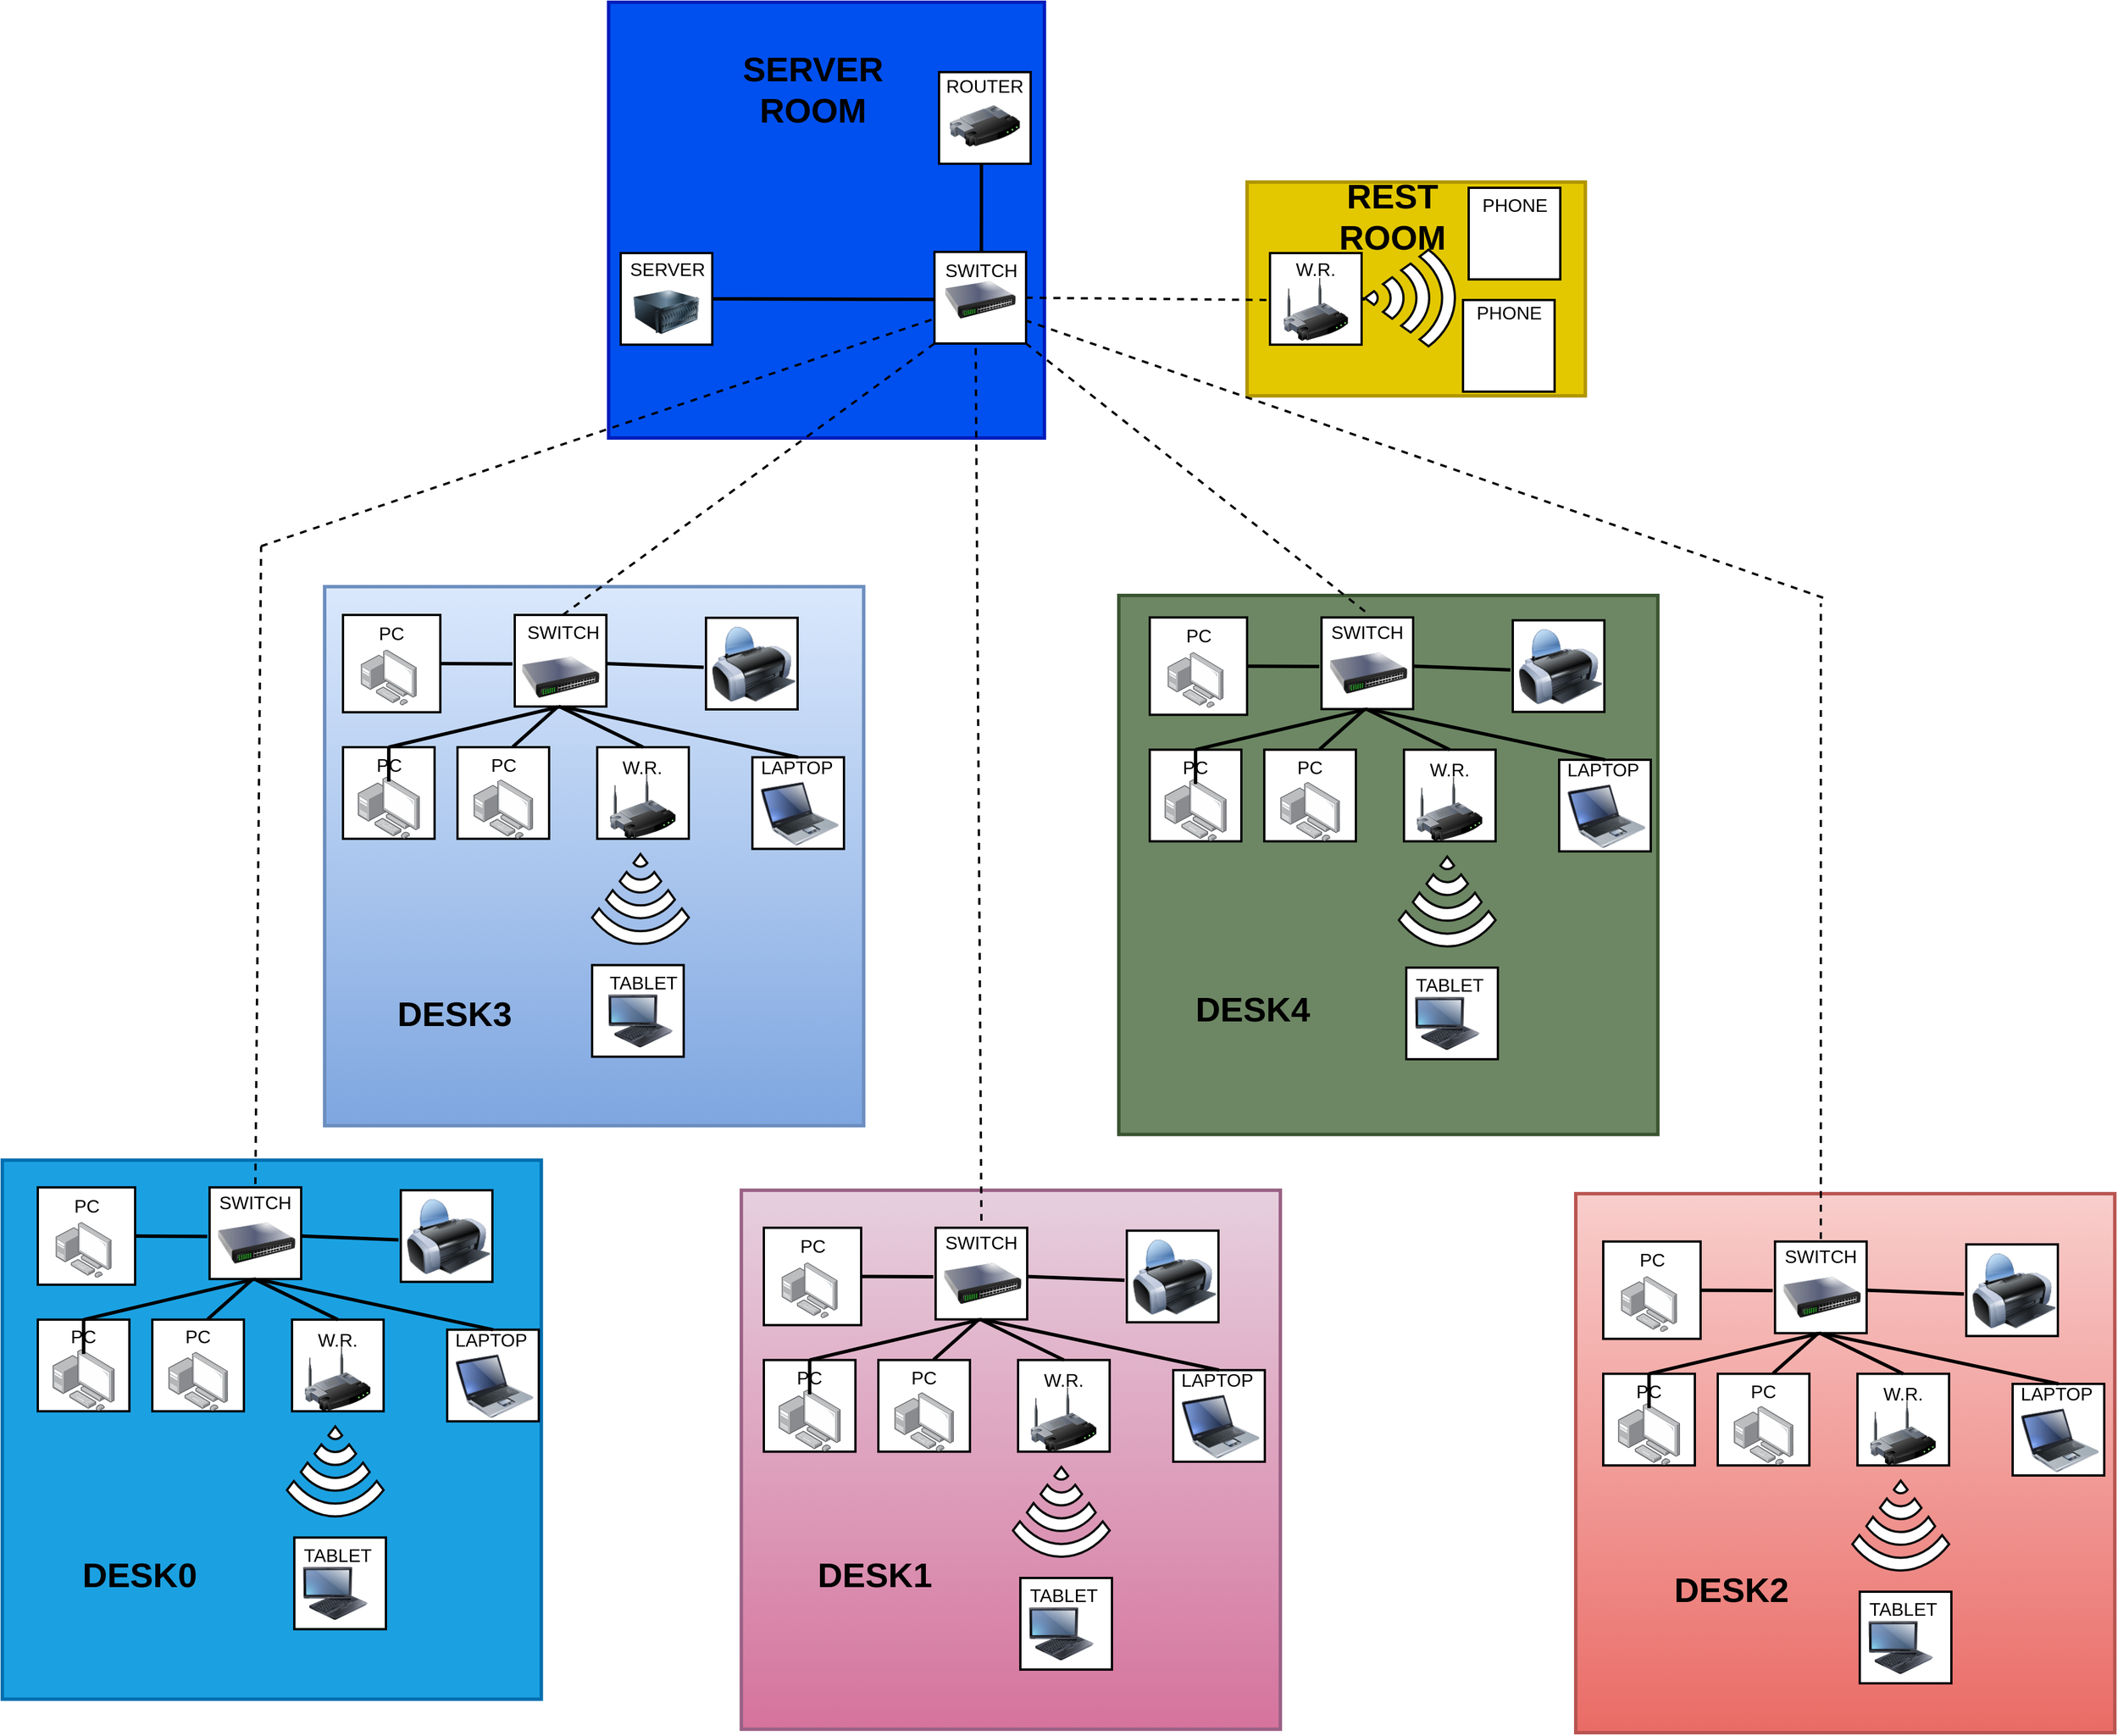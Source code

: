 <mxfile version="22.0.7" type="google">
  <diagram name="Page-1" id="3HU5o6dS6F_pELGZTKFX">
    <mxGraphModel grid="0" page="0" gridSize="10" guides="1" tooltips="1" connect="1" arrows="1" fold="1" pageScale="1" pageWidth="827" pageHeight="1169" math="0" shadow="0">
      <root>
        <mxCell id="0" />
        <mxCell id="1" parent="0" />
        <mxCell id="R_3qUASItRZgNIRF0yWH-374" value="" style="whiteSpace=wrap;html=1;aspect=fixed;fontSize=16;strokeWidth=3;fillColor=#0050ef;strokeColor=#001DBC;fontColor=#ffffff;" vertex="1" parent="1">
          <mxGeometry x="-163.5" y="-439" width="380.5" height="380.5" as="geometry" />
        </mxCell>
        <mxCell id="R_3qUASItRZgNIRF0yWH-372" value="" style="whiteSpace=wrap;html=1;fontSize=16;strokeWidth=3;fillColor=#e3c800;fontColor=#000000;strokeColor=#B09500;" vertex="1" parent="1">
          <mxGeometry x="394" y="-282" width="295.35" height="186.68" as="geometry" />
        </mxCell>
        <mxCell id="R_3qUASItRZgNIRF0yWH-371" value="" style="whiteSpace=wrap;html=1;aspect=fixed;fontSize=16;strokeWidth=3;fillColor=#f8cecc;gradientColor=#ea6b66;strokeColor=#b85450;" vertex="1" parent="1">
          <mxGeometry x="681" y="601.4" width="470.7" height="470.7" as="geometry" />
        </mxCell>
        <mxCell id="R_3qUASItRZgNIRF0yWH-370" value="" style="whiteSpace=wrap;html=1;aspect=fixed;fontSize=16;strokeWidth=3;fillColor=#6d8764;fontColor=#ffffff;strokeColor=#3A5431;" vertex="1" parent="1">
          <mxGeometry x="282" y="79" width="470.7" height="470.7" as="geometry" />
        </mxCell>
        <mxCell id="R_3qUASItRZgNIRF0yWH-369" value="" style="whiteSpace=wrap;html=1;aspect=fixed;fontSize=16;strokeWidth=3;fillColor=#e6d0de;gradientColor=#d5739d;strokeColor=#996185;" vertex="1" parent="1">
          <mxGeometry x="-47.65" y="598.4" width="470.7" height="470.7" as="geometry" />
        </mxCell>
        <mxCell id="R_3qUASItRZgNIRF0yWH-368" value="" style="whiteSpace=wrap;html=1;aspect=fixed;fontSize=16;strokeWidth=3;fillColor=#1ba1e2;fontColor=#ffffff;strokeColor=#006EAF;" vertex="1" parent="1">
          <mxGeometry x="-693" y="572.15" width="470.7" height="470.7" as="geometry" />
        </mxCell>
        <mxCell id="R_3qUASItRZgNIRF0yWH-367" value="" style="whiteSpace=wrap;html=1;aspect=fixed;fontSize=16;strokeWidth=3;fillColor=#dae8fc;gradientColor=#7ea6e0;strokeColor=#6c8ebf;" vertex="1" parent="1">
          <mxGeometry x="-411.5" y="71.3" width="470.7" height="470.7" as="geometry" />
        </mxCell>
        <mxCell id="R_3qUASItRZgNIRF0yWH-127" value="" style="whiteSpace=wrap;html=1;aspect=fixed;fontSize=16;strokeWidth=2;" vertex="1" parent="1">
          <mxGeometry x="582.54" y="-179" width="80" height="80" as="geometry" />
        </mxCell>
        <mxCell id="R_3qUASItRZgNIRF0yWH-32" value="" style="whiteSpace=wrap;html=1;aspect=fixed;fontSize=16;strokeWidth=2;" vertex="1" parent="1">
          <mxGeometry x="-177.95" y="401.8" width="80" height="80" as="geometry" />
        </mxCell>
        <mxCell id="R_3qUASItRZgNIRF0yWH-50" value="" style="whiteSpace=wrap;html=1;aspect=fixed;fontSize=16;strokeWidth=2;" vertex="1" parent="1">
          <mxGeometry x="-38" y="220.3" width="80" height="80" as="geometry" />
        </mxCell>
        <mxCell id="R_3qUASItRZgNIRF0yWH-34" value="" style="whiteSpace=wrap;html=1;aspect=fixed;fontSize=16;strokeWidth=2;" vertex="1" parent="1">
          <mxGeometry x="-78.5" y="98.5" width="80" height="80" as="geometry" />
        </mxCell>
        <mxCell id="R_3qUASItRZgNIRF0yWH-36" value="" style="whiteSpace=wrap;html=1;aspect=fixed;fontSize=16;strokeWidth=2;" vertex="1" parent="1">
          <mxGeometry x="-295.5" y="211.5" width="80" height="80" as="geometry" />
        </mxCell>
        <mxCell id="R_3qUASItRZgNIRF0yWH-31" value="" style="whiteSpace=wrap;html=1;aspect=fixed;fontSize=16;strokeWidth=2;" vertex="1" parent="1">
          <mxGeometry x="-395.5" y="211.5" width="80" height="80" as="geometry" />
        </mxCell>
        <mxCell id="R_3qUASItRZgNIRF0yWH-33" value="" style="whiteSpace=wrap;html=1;aspect=fixed;fontSize=16;strokeWidth=2;movable=1;resizable=1;rotatable=1;deletable=1;editable=1;locked=0;connectable=1;" vertex="1" parent="1">
          <mxGeometry x="-395.5" y="96" width="85" height="85" as="geometry" />
        </mxCell>
        <mxCell id="R_3qUASItRZgNIRF0yWH-29" value="" style="whiteSpace=wrap;html=1;aspect=fixed;fontSize=16;strokeWidth=2;" vertex="1" parent="1">
          <mxGeometry x="587.5" y="-277" width="80" height="80" as="geometry" />
        </mxCell>
        <mxCell id="R_3qUASItRZgNIRF0yWH-28" value="" style="whiteSpace=wrap;html=1;aspect=fixed;fontSize=16;strokeWidth=2;" vertex="1" parent="1">
          <mxGeometry x="414" y="-220" width="80" height="80" as="geometry" />
        </mxCell>
        <mxCell id="R_3qUASItRZgNIRF0yWH-27" value="" style="whiteSpace=wrap;html=1;aspect=fixed;fontSize=16;strokeWidth=2;" vertex="1" parent="1">
          <mxGeometry x="-153" y="-220" width="80" height="80" as="geometry" />
        </mxCell>
        <mxCell id="R_3qUASItRZgNIRF0yWH-26" value="" style="whiteSpace=wrap;html=1;aspect=fixed;fontSize=16;strokeWidth=2;" vertex="1" parent="1">
          <mxGeometry x="121" y="-221" width="80" height="80" as="geometry" />
        </mxCell>
        <mxCell id="R_3qUASItRZgNIRF0yWH-25" value="" style="whiteSpace=wrap;html=1;aspect=fixed;fontSize=16;strokeWidth=2;" vertex="1" parent="1">
          <mxGeometry x="125" y="-378" width="80" height="80" as="geometry" />
        </mxCell>
        <mxCell id="R_3qUASItRZgNIRF0yWH-53" style="edgeStyle=none;curved=1;rounded=0;orthogonalLoop=1;jettySize=auto;html=1;fontSize=12;startSize=8;endSize=8;" edge="1" parent="1" source="R_3qUASItRZgNIRF0yWH-3" target="R_3qUASItRZgNIRF0yWH-25">
          <mxGeometry relative="1" as="geometry" />
        </mxCell>
        <mxCell id="R_3qUASItRZgNIRF0yWH-3" value="" style="image;html=1;image=img/lib/clip_art/networking/Router_128x128.png;fontSize=16;" vertex="1" parent="1">
          <mxGeometry x="134.25" y="-364" width="61.5" height="66" as="geometry" />
        </mxCell>
        <mxCell id="R_3qUASItRZgNIRF0yWH-4" value="" style="image;html=1;image=img/lib/clip_art/networking/Switch_128x128.png;fontSize=16;" vertex="1" parent="1">
          <mxGeometry x="130" y="-216" width="62" height="74" as="geometry" />
        </mxCell>
        <mxCell id="R_3qUASItRZgNIRF0yWH-10" value="" style="image;html=1;image=img/lib/clip_art/computers/Server_128x128.png;fontSize=16;" vertex="1" parent="1">
          <mxGeometry x="-141.75" y="-200" width="57.5" height="63" as="geometry" />
        </mxCell>
        <mxCell id="R_3qUASItRZgNIRF0yWH-11" value="" style="image;html=1;image=img/lib/clip_art/networking/Wireless_Router_128x128.png;fontSize=16;" vertex="1" parent="1">
          <mxGeometry x="425.75" y="-200.5" width="56.5" height="59.5" as="geometry" />
        </mxCell>
        <mxCell id="R_3qUASItRZgNIRF0yWH-12" value="" style="shape=image;html=1;verticalAlign=top;verticalLabelPosition=bottom;labelBackgroundColor=#ffffff;imageAspect=0;aspect=fixed;image=https://cdn2.iconfinder.com/data/icons/vivid/48/mobile-128.png;fontSize=16;" vertex="1" parent="1">
          <mxGeometry x="599" y="-254" width="57" height="57" as="geometry" />
        </mxCell>
        <mxCell id="R_3qUASItRZgNIRF0yWH-15" value="" style="image;html=1;image=img/lib/clip_art/computers/Fujitsu_Tablet_128x128.png;fontSize=16;" vertex="1" parent="1">
          <mxGeometry x="-164" y="422.8" width="56.5" height="55.5" as="geometry" />
        </mxCell>
        <mxCell id="R_3qUASItRZgNIRF0yWH-16" value="" style="image;html=1;image=img/lib/clip_art/computers/Printer_128x128.png;fontSize=16;" vertex="1" parent="1">
          <mxGeometry x="-73.5" y="101.5" width="73" height="75" as="geometry" />
        </mxCell>
        <mxCell id="R_3qUASItRZgNIRF0yWH-17" value="" style="image;html=1;image=img/lib/clip_art/computers/Laptop_128x128.png;fontSize=16;" vertex="1" parent="1">
          <mxGeometry x="-30.5" y="241.8" width="68" height="55.5" as="geometry" />
        </mxCell>
        <mxCell id="R_3qUASItRZgNIRF0yWH-19" value="" style="image;points=[];aspect=fixed;html=1;align=center;shadow=0;dashed=0;image=img/lib/allied_telesis/computer_and_terminals/Personal_Computer_with_Server.svg;fontSize=16;" vertex="1" parent="1">
          <mxGeometry x="-382.6" y="237.3" width="54.2" height="54.2" as="geometry" />
        </mxCell>
        <mxCell id="R_3qUASItRZgNIRF0yWH-20" value="" style="image;points=[];aspect=fixed;html=1;align=center;shadow=0;dashed=0;image=img/lib/allied_telesis/computer_and_terminals/Personal_Computer_with_Server.svg;fontSize=16;movable=1;resizable=1;rotatable=1;deletable=1;editable=1;locked=0;connectable=1;" vertex="1" parent="1">
          <mxGeometry x="-379.9" y="126.2" width="48.8" height="48.8" as="geometry" />
        </mxCell>
        <mxCell id="R_3qUASItRZgNIRF0yWH-21" value="" style="image;points=[];aspect=fixed;html=1;align=center;shadow=0;dashed=0;image=img/lib/allied_telesis/computer_and_terminals/Personal_Computer_with_Server.svg;fontSize=16;" vertex="1" parent="1">
          <mxGeometry x="-281.45" y="239.6" width="51.9" height="51.9" as="geometry" />
        </mxCell>
        <mxCell id="R_3qUASItRZgNIRF0yWH-24" value="" style="endArrow=none;html=1;rounded=0;fontSize=12;startSize=8;endSize=8;curved=1;strokeWidth=3;entryX=0.463;entryY=1;entryDx=0;entryDy=0;entryPerimeter=0;exitX=0.5;exitY=0;exitDx=0;exitDy=0;" edge="1" parent="1" source="R_3qUASItRZgNIRF0yWH-118" target="R_3qUASItRZgNIRF0yWH-25">
          <mxGeometry width="50" height="50" relative="1" as="geometry">
            <mxPoint x="162" y="-226" as="sourcePoint" />
            <mxPoint x="162" y="-289" as="targetPoint" />
          </mxGeometry>
        </mxCell>
        <mxCell id="R_3qUASItRZgNIRF0yWH-30" style="edgeStyle=none;curved=1;rounded=0;orthogonalLoop=1;jettySize=auto;html=1;exitX=1;exitY=0;exitDx=0;exitDy=0;fontSize=12;startSize=8;endSize=8;" edge="1" parent="1" source="R_3qUASItRZgNIRF0yWH-12" target="R_3qUASItRZgNIRF0yWH-12">
          <mxGeometry relative="1" as="geometry" />
        </mxCell>
        <mxCell id="R_3qUASItRZgNIRF0yWH-43" style="edgeStyle=none;curved=1;rounded=0;orthogonalLoop=1;jettySize=auto;html=1;exitX=1;exitY=0;exitDx=0;exitDy=0;fontSize=12;startSize=8;endSize=8;" edge="1" parent="1">
          <mxGeometry relative="1" as="geometry">
            <mxPoint x="666" y="-170.5" as="sourcePoint" />
            <mxPoint x="666" y="-170.5" as="targetPoint" />
          </mxGeometry>
        </mxCell>
        <mxCell id="R_3qUASItRZgNIRF0yWH-48" value="" style="whiteSpace=wrap;html=1;aspect=fixed;fontSize=16;strokeWidth=2;" vertex="1" parent="1">
          <mxGeometry x="-245.5" y="96.0" width="80" height="80" as="geometry" />
        </mxCell>
        <mxCell id="R_3qUASItRZgNIRF0yWH-49" value="" style="image;html=1;image=img/lib/clip_art/networking/Switch_128x128.png;fontSize=16;" vertex="1" parent="1">
          <mxGeometry x="-239.5" y="111.6" width="68" height="78" as="geometry" />
        </mxCell>
        <mxCell id="R_3qUASItRZgNIRF0yWH-51" value="" style="whiteSpace=wrap;html=1;aspect=fixed;fontSize=16;strokeWidth=2;" vertex="1" parent="1">
          <mxGeometry x="-173.5" y="211.5" width="80" height="80" as="geometry" />
        </mxCell>
        <mxCell id="R_3qUASItRZgNIRF0yWH-52" value="" style="image;html=1;image=img/lib/clip_art/networking/Wireless_Router_128x128.png;fontSize=16;" vertex="1" parent="1">
          <mxGeometry x="-165.5" y="235.3" width="63.5" height="56.2" as="geometry" />
        </mxCell>
        <mxCell id="R_3qUASItRZgNIRF0yWH-59" value="" style="endArrow=none;html=1;rounded=0;fontSize=12;startSize=8;endSize=8;curved=1;strokeWidth=3;entryX=1;entryY=0.5;entryDx=0;entryDy=0;exitX=0;exitY=0.5;exitDx=0;exitDy=0;" edge="1" parent="1" target="R_3qUASItRZgNIRF0yWH-27">
          <mxGeometry width="50" height="50" relative="1" as="geometry">
            <mxPoint x="121" y="-179.5" as="sourcePoint" />
            <mxPoint x="-92" y="-180.5" as="targetPoint" />
          </mxGeometry>
        </mxCell>
        <mxCell id="R_3qUASItRZgNIRF0yWH-61" value="" style="endArrow=none;html=1;rounded=0;fontSize=12;startSize=8;endSize=8;curved=1;strokeWidth=3;entryX=1;entryY=0.5;entryDx=0;entryDy=0;" edge="1" parent="1">
          <mxGeometry width="50" height="50" relative="1" as="geometry">
            <mxPoint x="-247.5" y="138.8" as="sourcePoint" />
            <mxPoint x="-310.5" y="138.5" as="targetPoint" />
          </mxGeometry>
        </mxCell>
        <mxCell id="R_3qUASItRZgNIRF0yWH-63" value="" style="endArrow=none;html=1;rounded=0;fontSize=12;startSize=8;endSize=8;curved=1;strokeWidth=3;entryX=1;entryY=0.5;entryDx=0;entryDy=0;" edge="1" parent="1">
          <mxGeometry width="50" height="50" relative="1" as="geometry">
            <mxPoint x="-80.5" y="141.8" as="sourcePoint" />
            <mxPoint x="-165.5" y="138.5" as="targetPoint" />
          </mxGeometry>
        </mxCell>
        <mxCell id="R_3qUASItRZgNIRF0yWH-64" value="" style="endArrow=none;html=1;rounded=0;fontSize=12;startSize=8;endSize=8;curved=1;strokeWidth=3;entryX=0.5;entryY=0;entryDx=0;entryDy=0;exitX=0.5;exitY=1;exitDx=0;exitDy=0;" edge="1" parent="1" source="R_3qUASItRZgNIRF0yWH-129" target="R_3qUASItRZgNIRF0yWH-31">
          <mxGeometry width="50" height="50" relative="1" as="geometry">
            <mxPoint x="-200.5" y="411.8" as="sourcePoint" />
            <mxPoint x="-413.5" y="410.8" as="targetPoint" />
          </mxGeometry>
        </mxCell>
        <mxCell id="R_3qUASItRZgNIRF0yWH-65" value="" style="endArrow=none;html=1;rounded=0;fontSize=12;startSize=8;endSize=8;curved=1;strokeWidth=3;entryX=0.638;entryY=-0.009;entryDx=0;entryDy=0;entryPerimeter=0;" edge="1" parent="1" source="R_3qUASItRZgNIRF0yWH-131" target="R_3qUASItRZgNIRF0yWH-36">
          <mxGeometry width="50" height="50" relative="1" as="geometry">
            <mxPoint x="-207.5" y="175.8" as="sourcePoint" />
            <mxPoint x="-494.5" y="410.8" as="targetPoint" />
          </mxGeometry>
        </mxCell>
        <mxCell id="R_3qUASItRZgNIRF0yWH-66" value="" style="endArrow=none;html=1;rounded=0;fontSize=12;startSize=8;endSize=8;curved=1;strokeWidth=3;entryX=1;entryY=0.5;entryDx=0;entryDy=0;exitX=0.5;exitY=0;exitDx=0;exitDy=0;" edge="1" parent="1" source="R_3qUASItRZgNIRF0yWH-51">
          <mxGeometry width="50" height="50" relative="1" as="geometry">
            <mxPoint x="-151.5" y="436" as="sourcePoint" />
            <mxPoint x="-206.5" y="176" as="targetPoint" />
          </mxGeometry>
        </mxCell>
        <mxCell id="R_3qUASItRZgNIRF0yWH-67" value="" style="endArrow=none;html=1;rounded=0;fontSize=12;startSize=8;endSize=8;curved=1;strokeWidth=3;entryX=1;entryY=0.5;entryDx=0;entryDy=0;exitX=0.5;exitY=0;exitDx=0;exitDy=0;" edge="1" parent="1" source="R_3qUASItRZgNIRF0yWH-50">
          <mxGeometry width="50" height="50" relative="1" as="geometry">
            <mxPoint x="7.5" y="205.8" as="sourcePoint" />
            <mxPoint x="-202.5" y="176.5" as="targetPoint" />
          </mxGeometry>
        </mxCell>
        <mxCell id="R_3qUASItRZgNIRF0yWH-68" value="" style="endArrow=none;dashed=1;html=1;rounded=0;fontSize=12;startSize=8;endSize=8;curved=1;strokeWidth=2;entryX=0;entryY=1;entryDx=0;entryDy=0;exitX=0.5;exitY=0;exitDx=0;exitDy=0;" edge="1" parent="1" source="R_3qUASItRZgNIRF0yWH-197" target="R_3qUASItRZgNIRF0yWH-26">
          <mxGeometry width="50" height="50" relative="1" as="geometry">
            <mxPoint x="-175" y="71" as="sourcePoint" />
            <mxPoint x="145" y="176" as="targetPoint" />
          </mxGeometry>
        </mxCell>
        <mxCell id="R_3qUASItRZgNIRF0yWH-69" value="" style="endArrow=none;dashed=1;html=1;rounded=0;fontSize=12;startSize=8;endSize=8;curved=1;strokeWidth=2;entryX=0.5;entryY=1;entryDx=0;entryDy=0;exitX=1;exitY=0.5;exitDx=0;exitDy=0;" edge="1" parent="1" source="R_3qUASItRZgNIRF0yWH-26">
          <mxGeometry width="50" height="50" relative="1" as="geometry">
            <mxPoint x="4" y="51" as="sourcePoint" />
            <mxPoint x="414" y="-179" as="targetPoint" />
          </mxGeometry>
        </mxCell>
        <mxCell id="R_3qUASItRZgNIRF0yWH-113" value="" style="endArrow=none;dashed=1;html=1;dashPattern=1 3;strokeWidth=3;rounded=0;fontSize=12;startSize=8;endSize=8;curved=1;exitX=1;exitY=0.5;exitDx=0;exitDy=0;" edge="1" parent="1" source="R_3qUASItRZgNIRF0yWH-28" target="R_3qUASItRZgNIRF0yWH-114">
          <mxGeometry width="50" height="50" relative="1" as="geometry">
            <mxPoint x="537.5" y="-84" as="sourcePoint" />
            <mxPoint x="587.5" y="-134" as="targetPoint" />
          </mxGeometry>
        </mxCell>
        <mxCell id="R_3qUASItRZgNIRF0yWH-114" value="" style="html=1;verticalLabelPosition=bottom;align=center;labelBackgroundColor=#ffffff;verticalAlign=top;strokeWidth=2;strokeColor=#0d0d0d;shadow=0;dashed=0;shape=mxgraph.ios7.icons.wifi;pointerEvents=1;fontSize=16;rotation=90;" vertex="1" parent="1">
          <mxGeometry x="494" y="-220" width="84.45" height="78.5" as="geometry" />
        </mxCell>
        <mxCell id="R_3qUASItRZgNIRF0yWH-115" value="" style="html=1;verticalLabelPosition=bottom;align=center;labelBackgroundColor=#ffffff;verticalAlign=top;strokeWidth=2;strokeColor=#0d0d0d;shadow=0;dashed=0;shape=mxgraph.ios7.icons.wifi;pointerEvents=1;fontSize=16;rotation=-180;" vertex="1" parent="1">
          <mxGeometry x="-177.95" y="304.8" width="84.45" height="78.5" as="geometry" />
        </mxCell>
        <mxCell id="R_3qUASItRZgNIRF0yWH-116" value="ROUTER" style="text;strokeColor=none;fillColor=none;html=1;align=center;verticalAlign=middle;whiteSpace=wrap;rounded=0;fontSize=16;" vertex="1" parent="1">
          <mxGeometry x="135" y="-381" width="60" height="30" as="geometry" />
        </mxCell>
        <mxCell id="R_3qUASItRZgNIRF0yWH-118" value="SWITCH" style="text;strokeColor=none;fillColor=none;html=1;align=center;verticalAlign=middle;whiteSpace=wrap;rounded=0;fontSize=16;" vertex="1" parent="1">
          <mxGeometry x="132" y="-220" width="60" height="30" as="geometry" />
        </mxCell>
        <mxCell id="R_3qUASItRZgNIRF0yWH-119" value="SERVER" style="text;strokeColor=none;fillColor=none;html=1;align=center;verticalAlign=middle;whiteSpace=wrap;rounded=0;fontSize=16;" vertex="1" parent="1">
          <mxGeometry x="-142.5" y="-221" width="60" height="30" as="geometry" />
        </mxCell>
        <mxCell id="R_3qUASItRZgNIRF0yWH-121" value="W.R." style="text;strokeColor=none;fillColor=none;html=1;align=center;verticalAlign=middle;whiteSpace=wrap;rounded=0;fontSize=16;" vertex="1" parent="1">
          <mxGeometry x="424" y="-221" width="60" height="30" as="geometry" />
        </mxCell>
        <mxCell id="R_3qUASItRZgNIRF0yWH-122" value="PHONE" style="text;strokeColor=none;fillColor=none;html=1;align=center;verticalAlign=middle;whiteSpace=wrap;rounded=0;fontSize=16;" vertex="1" parent="1">
          <mxGeometry x="597.5" y="-277" width="60" height="30" as="geometry" />
        </mxCell>
        <mxCell id="R_3qUASItRZgNIRF0yWH-123" value="" style="shape=image;html=1;verticalAlign=top;verticalLabelPosition=bottom;labelBackgroundColor=#ffffff;imageAspect=0;aspect=fixed;image=https://cdn2.iconfinder.com/data/icons/vivid/48/mobile-128.png;fontSize=16;" vertex="1" parent="1">
          <mxGeometry x="594.04" y="-160" width="57" height="57" as="geometry" />
        </mxCell>
        <mxCell id="R_3qUASItRZgNIRF0yWH-124" style="edgeStyle=none;curved=1;rounded=0;orthogonalLoop=1;jettySize=auto;html=1;exitX=1;exitY=0;exitDx=0;exitDy=0;fontSize=12;startSize=8;endSize=8;" edge="1" parent="1" source="R_3qUASItRZgNIRF0yWH-123" target="R_3qUASItRZgNIRF0yWH-123">
          <mxGeometry relative="1" as="geometry" />
        </mxCell>
        <mxCell id="R_3qUASItRZgNIRF0yWH-125" style="edgeStyle=none;curved=1;rounded=0;orthogonalLoop=1;jettySize=auto;html=1;exitX=1;exitY=0;exitDx=0;exitDy=0;fontSize=12;startSize=8;endSize=8;" edge="1" parent="1">
          <mxGeometry relative="1" as="geometry">
            <mxPoint x="661.04" y="-76.5" as="sourcePoint" />
            <mxPoint x="661.04" y="-76.5" as="targetPoint" />
          </mxGeometry>
        </mxCell>
        <mxCell id="R_3qUASItRZgNIRF0yWH-126" value="PHONE" style="text;strokeColor=none;fillColor=none;html=1;align=center;verticalAlign=middle;whiteSpace=wrap;rounded=0;fontSize=16;" vertex="1" parent="1">
          <mxGeometry x="592.54" y="-183" width="60" height="30" as="geometry" />
        </mxCell>
        <mxCell id="R_3qUASItRZgNIRF0yWH-128" value="PC" style="text;strokeColor=none;fillColor=none;html=1;align=center;verticalAlign=middle;whiteSpace=wrap;rounded=0;fontSize=16;" vertex="1" parent="1">
          <mxGeometry x="-383" y="97.0" width="60" height="30" as="geometry" />
        </mxCell>
        <mxCell id="R_3qUASItRZgNIRF0yWH-130" value="" style="endArrow=none;html=1;rounded=0;fontSize=12;startSize=8;endSize=8;curved=1;strokeWidth=3;entryX=0.5;entryY=0;entryDx=0;entryDy=0;exitX=0.5;exitY=1;exitDx=0;exitDy=0;" edge="1" parent="1" source="R_3qUASItRZgNIRF0yWH-48" target="R_3qUASItRZgNIRF0yWH-129">
          <mxGeometry width="50" height="50" relative="1" as="geometry">
            <mxPoint x="-205.5" y="175.8" as="sourcePoint" />
            <mxPoint x="-355.5" y="211.8" as="targetPoint" />
          </mxGeometry>
        </mxCell>
        <mxCell id="R_3qUASItRZgNIRF0yWH-129" value="PC" style="text;strokeColor=none;fillColor=none;html=1;align=center;verticalAlign=middle;whiteSpace=wrap;rounded=0;fontSize=16;" vertex="1" parent="1">
          <mxGeometry x="-385.5" y="211.5" width="60" height="30" as="geometry" />
        </mxCell>
        <mxCell id="R_3qUASItRZgNIRF0yWH-133" value="" style="endArrow=none;html=1;rounded=0;fontSize=12;startSize=8;endSize=8;curved=1;strokeWidth=3;entryX=0.638;entryY=-0.009;entryDx=0;entryDy=0;entryPerimeter=0;" edge="1" parent="1" target="R_3qUASItRZgNIRF0yWH-131">
          <mxGeometry width="50" height="50" relative="1" as="geometry">
            <mxPoint x="-207.5" y="175.8" as="sourcePoint" />
            <mxPoint x="-244.5" y="210.8" as="targetPoint" />
          </mxGeometry>
        </mxCell>
        <mxCell id="R_3qUASItRZgNIRF0yWH-131" value="PC" style="text;strokeColor=none;fillColor=none;html=1;align=center;verticalAlign=middle;whiteSpace=wrap;rounded=0;fontSize=16;" vertex="1" parent="1">
          <mxGeometry x="-285.5" y="211.5" width="60" height="30" as="geometry" />
        </mxCell>
        <mxCell id="R_3qUASItRZgNIRF0yWH-134" value="W.R." style="text;strokeColor=none;fillColor=none;html=1;align=center;verticalAlign=middle;whiteSpace=wrap;rounded=0;fontSize=16;" vertex="1" parent="1">
          <mxGeometry x="-163.75" y="213.8" width="60" height="30" as="geometry" />
        </mxCell>
        <mxCell id="R_3qUASItRZgNIRF0yWH-135" value="LAPTOP" style="text;strokeColor=none;fillColor=none;html=1;align=center;verticalAlign=middle;whiteSpace=wrap;rounded=0;fontSize=16;" vertex="1" parent="1">
          <mxGeometry x="-29.5" y="213.8" width="60" height="30" as="geometry" />
        </mxCell>
        <mxCell id="R_3qUASItRZgNIRF0yWH-136" value="TABLET" style="text;strokeColor=none;fillColor=none;html=1;align=center;verticalAlign=middle;whiteSpace=wrap;rounded=0;fontSize=16;" vertex="1" parent="1">
          <mxGeometry x="-163.5" y="401.8" width="60" height="31.2" as="geometry" />
        </mxCell>
        <mxCell id="R_3qUASItRZgNIRF0yWH-197" value="SWITCH" style="text;strokeColor=none;fillColor=none;html=1;align=center;verticalAlign=middle;whiteSpace=wrap;rounded=0;fontSize=16;" vertex="1" parent="1">
          <mxGeometry x="-233.5" y="96.0" width="60" height="30" as="geometry" />
        </mxCell>
        <mxCell id="R_3qUASItRZgNIRF0yWH-232" value="" style="whiteSpace=wrap;html=1;aspect=fixed;fontSize=16;strokeWidth=2;" vertex="1" parent="1">
          <mxGeometry x="196" y="937" width="80" height="80" as="geometry" />
        </mxCell>
        <mxCell id="R_3qUASItRZgNIRF0yWH-233" value="" style="whiteSpace=wrap;html=1;aspect=fixed;fontSize=16;strokeWidth=2;" vertex="1" parent="1">
          <mxGeometry x="329.5" y="755.5" width="80" height="80" as="geometry" />
        </mxCell>
        <mxCell id="R_3qUASItRZgNIRF0yWH-234" value="" style="whiteSpace=wrap;html=1;aspect=fixed;fontSize=16;strokeWidth=2;" vertex="1" parent="1">
          <mxGeometry x="289" y="633.7" width="80" height="80" as="geometry" />
        </mxCell>
        <mxCell id="R_3qUASItRZgNIRF0yWH-235" value="" style="whiteSpace=wrap;html=1;aspect=fixed;fontSize=16;strokeWidth=2;" vertex="1" parent="1">
          <mxGeometry x="72" y="746.7" width="80" height="80" as="geometry" />
        </mxCell>
        <mxCell id="R_3qUASItRZgNIRF0yWH-236" value="" style="whiteSpace=wrap;html=1;aspect=fixed;fontSize=16;strokeWidth=2;" vertex="1" parent="1">
          <mxGeometry x="-28" y="746.7" width="80" height="80" as="geometry" />
        </mxCell>
        <mxCell id="R_3qUASItRZgNIRF0yWH-237" value="" style="whiteSpace=wrap;html=1;aspect=fixed;fontSize=16;strokeWidth=2;movable=1;resizable=1;rotatable=1;deletable=1;editable=1;locked=0;connectable=1;" vertex="1" parent="1">
          <mxGeometry x="-28" y="631.2" width="85" height="85" as="geometry" />
        </mxCell>
        <mxCell id="R_3qUASItRZgNIRF0yWH-238" value="" style="image;html=1;image=img/lib/clip_art/computers/Fujitsu_Tablet_128x128.png;fontSize=16;" vertex="1" parent="1">
          <mxGeometry x="203.5" y="958" width="56.5" height="55.5" as="geometry" />
        </mxCell>
        <mxCell id="R_3qUASItRZgNIRF0yWH-239" value="" style="image;html=1;image=img/lib/clip_art/computers/Printer_128x128.png;fontSize=16;" vertex="1" parent="1">
          <mxGeometry x="294" y="636.7" width="73" height="75" as="geometry" />
        </mxCell>
        <mxCell id="R_3qUASItRZgNIRF0yWH-240" value="" style="image;html=1;image=img/lib/clip_art/computers/Laptop_128x128.png;fontSize=16;" vertex="1" parent="1">
          <mxGeometry x="337" y="777" width="68" height="55.5" as="geometry" />
        </mxCell>
        <mxCell id="R_3qUASItRZgNIRF0yWH-241" value="" style="image;points=[];aspect=fixed;html=1;align=center;shadow=0;dashed=0;image=img/lib/allied_telesis/computer_and_terminals/Personal_Computer_with_Server.svg;fontSize=16;" vertex="1" parent="1">
          <mxGeometry x="-15.1" y="772.5" width="54.2" height="54.2" as="geometry" />
        </mxCell>
        <mxCell id="R_3qUASItRZgNIRF0yWH-242" value="" style="image;points=[];aspect=fixed;html=1;align=center;shadow=0;dashed=0;image=img/lib/allied_telesis/computer_and_terminals/Personal_Computer_with_Server.svg;fontSize=16;movable=1;resizable=1;rotatable=1;deletable=1;editable=1;locked=0;connectable=1;" vertex="1" parent="1">
          <mxGeometry x="-12.4" y="661.4" width="48.8" height="48.8" as="geometry" />
        </mxCell>
        <mxCell id="R_3qUASItRZgNIRF0yWH-243" value="" style="image;points=[];aspect=fixed;html=1;align=center;shadow=0;dashed=0;image=img/lib/allied_telesis/computer_and_terminals/Personal_Computer_with_Server.svg;fontSize=16;" vertex="1" parent="1">
          <mxGeometry x="86.05" y="774.8" width="51.9" height="51.9" as="geometry" />
        </mxCell>
        <mxCell id="R_3qUASItRZgNIRF0yWH-244" value="" style="whiteSpace=wrap;html=1;aspect=fixed;fontSize=16;strokeWidth=2;" vertex="1" parent="1">
          <mxGeometry x="122" y="631.2" width="80" height="80" as="geometry" />
        </mxCell>
        <mxCell id="R_3qUASItRZgNIRF0yWH-245" value="" style="image;html=1;image=img/lib/clip_art/networking/Switch_128x128.png;fontSize=16;" vertex="1" parent="1">
          <mxGeometry x="129" y="641" width="68" height="78" as="geometry" />
        </mxCell>
        <mxCell id="R_3qUASItRZgNIRF0yWH-246" value="" style="whiteSpace=wrap;html=1;aspect=fixed;fontSize=16;strokeWidth=2;" vertex="1" parent="1">
          <mxGeometry x="194" y="746.7" width="80" height="80" as="geometry" />
        </mxCell>
        <mxCell id="R_3qUASItRZgNIRF0yWH-247" value="" style="image;html=1;image=img/lib/clip_art/networking/Wireless_Router_128x128.png;fontSize=16;" vertex="1" parent="1">
          <mxGeometry x="202" y="770.5" width="63.5" height="56.2" as="geometry" />
        </mxCell>
        <mxCell id="R_3qUASItRZgNIRF0yWH-248" value="" style="endArrow=none;html=1;rounded=0;fontSize=12;startSize=8;endSize=8;curved=1;strokeWidth=3;entryX=1;entryY=0.5;entryDx=0;entryDy=0;" edge="1" parent="1">
          <mxGeometry width="50" height="50" relative="1" as="geometry">
            <mxPoint x="120" y="674" as="sourcePoint" />
            <mxPoint x="57" y="673.7" as="targetPoint" />
          </mxGeometry>
        </mxCell>
        <mxCell id="R_3qUASItRZgNIRF0yWH-249" value="" style="endArrow=none;html=1;rounded=0;fontSize=12;startSize=8;endSize=8;curved=1;strokeWidth=3;entryX=1;entryY=0.5;entryDx=0;entryDy=0;" edge="1" parent="1">
          <mxGeometry width="50" height="50" relative="1" as="geometry">
            <mxPoint x="287" y="677" as="sourcePoint" />
            <mxPoint x="202" y="673.7" as="targetPoint" />
          </mxGeometry>
        </mxCell>
        <mxCell id="R_3qUASItRZgNIRF0yWH-250" value="" style="endArrow=none;html=1;rounded=0;fontSize=12;startSize=8;endSize=8;curved=1;strokeWidth=3;entryX=0.5;entryY=0;entryDx=0;entryDy=0;exitX=0.5;exitY=1;exitDx=0;exitDy=0;" edge="1" parent="1" source="R_3qUASItRZgNIRF0yWH-258" target="R_3qUASItRZgNIRF0yWH-236">
          <mxGeometry width="50" height="50" relative="1" as="geometry">
            <mxPoint x="167" y="947" as="sourcePoint" />
            <mxPoint x="-46" y="946" as="targetPoint" />
          </mxGeometry>
        </mxCell>
        <mxCell id="R_3qUASItRZgNIRF0yWH-251" value="" style="endArrow=none;html=1;rounded=0;fontSize=12;startSize=8;endSize=8;curved=1;strokeWidth=3;entryX=0.638;entryY=-0.009;entryDx=0;entryDy=0;entryPerimeter=0;" edge="1" parent="1" source="R_3qUASItRZgNIRF0yWH-260" target="R_3qUASItRZgNIRF0yWH-235">
          <mxGeometry width="50" height="50" relative="1" as="geometry">
            <mxPoint x="160" y="711" as="sourcePoint" />
            <mxPoint x="-127" y="946" as="targetPoint" />
          </mxGeometry>
        </mxCell>
        <mxCell id="R_3qUASItRZgNIRF0yWH-252" value="" style="endArrow=none;html=1;rounded=0;fontSize=12;startSize=8;endSize=8;curved=1;strokeWidth=3;entryX=1;entryY=0.5;entryDx=0;entryDy=0;exitX=0.5;exitY=0;exitDx=0;exitDy=0;" edge="1" parent="1" source="R_3qUASItRZgNIRF0yWH-246">
          <mxGeometry width="50" height="50" relative="1" as="geometry">
            <mxPoint x="216" y="971.2" as="sourcePoint" />
            <mxPoint x="161" y="711.2" as="targetPoint" />
          </mxGeometry>
        </mxCell>
        <mxCell id="R_3qUASItRZgNIRF0yWH-253" value="" style="endArrow=none;html=1;rounded=0;fontSize=12;startSize=8;endSize=8;curved=1;strokeWidth=3;entryX=1;entryY=0.5;entryDx=0;entryDy=0;exitX=0.5;exitY=0;exitDx=0;exitDy=0;" edge="1" parent="1" source="R_3qUASItRZgNIRF0yWH-233">
          <mxGeometry width="50" height="50" relative="1" as="geometry">
            <mxPoint x="375" y="741" as="sourcePoint" />
            <mxPoint x="165" y="711.7" as="targetPoint" />
          </mxGeometry>
        </mxCell>
        <mxCell id="R_3qUASItRZgNIRF0yWH-254" value="" style="endArrow=none;dashed=1;html=1;rounded=0;fontSize=12;startSize=8;endSize=8;curved=1;strokeWidth=2;" edge="1" parent="1">
          <mxGeometry width="50" height="50" relative="1" as="geometry">
            <mxPoint x="162" y="625" as="sourcePoint" />
            <mxPoint x="157" y="-140" as="targetPoint" />
          </mxGeometry>
        </mxCell>
        <mxCell id="R_3qUASItRZgNIRF0yWH-255" value="" style="html=1;verticalLabelPosition=bottom;align=center;labelBackgroundColor=#ffffff;verticalAlign=top;strokeWidth=2;strokeColor=#0d0d0d;shadow=0;dashed=0;shape=mxgraph.ios7.icons.wifi;pointerEvents=1;fontSize=16;rotation=-180;" vertex="1" parent="1">
          <mxGeometry x="189.55" y="840" width="84.45" height="78.5" as="geometry" />
        </mxCell>
        <mxCell id="R_3qUASItRZgNIRF0yWH-256" value="PC" style="text;strokeColor=none;fillColor=none;html=1;align=center;verticalAlign=middle;whiteSpace=wrap;rounded=0;fontSize=16;" vertex="1" parent="1">
          <mxGeometry x="-15.5" y="632.2" width="60" height="30" as="geometry" />
        </mxCell>
        <mxCell id="R_3qUASItRZgNIRF0yWH-257" value="" style="endArrow=none;html=1;rounded=0;fontSize=12;startSize=8;endSize=8;curved=1;strokeWidth=3;entryX=0.5;entryY=0;entryDx=0;entryDy=0;exitX=0.5;exitY=1;exitDx=0;exitDy=0;" edge="1" parent="1" source="R_3qUASItRZgNIRF0yWH-244" target="R_3qUASItRZgNIRF0yWH-258">
          <mxGeometry width="50" height="50" relative="1" as="geometry">
            <mxPoint x="162" y="711" as="sourcePoint" />
            <mxPoint x="12" y="747" as="targetPoint" />
          </mxGeometry>
        </mxCell>
        <mxCell id="R_3qUASItRZgNIRF0yWH-258" value="PC" style="text;strokeColor=none;fillColor=none;html=1;align=center;verticalAlign=middle;whiteSpace=wrap;rounded=0;fontSize=16;" vertex="1" parent="1">
          <mxGeometry x="-18" y="746.7" width="60" height="30" as="geometry" />
        </mxCell>
        <mxCell id="R_3qUASItRZgNIRF0yWH-259" value="" style="endArrow=none;html=1;rounded=0;fontSize=12;startSize=8;endSize=8;curved=1;strokeWidth=3;entryX=0.638;entryY=-0.009;entryDx=0;entryDy=0;entryPerimeter=0;" edge="1" parent="1" target="R_3qUASItRZgNIRF0yWH-260">
          <mxGeometry width="50" height="50" relative="1" as="geometry">
            <mxPoint x="160" y="711" as="sourcePoint" />
            <mxPoint x="123" y="746" as="targetPoint" />
          </mxGeometry>
        </mxCell>
        <mxCell id="R_3qUASItRZgNIRF0yWH-260" value="PC" style="text;strokeColor=none;fillColor=none;html=1;align=center;verticalAlign=middle;whiteSpace=wrap;rounded=0;fontSize=16;" vertex="1" parent="1">
          <mxGeometry x="82" y="746.7" width="60" height="30" as="geometry" />
        </mxCell>
        <mxCell id="R_3qUASItRZgNIRF0yWH-261" value="W.R." style="text;strokeColor=none;fillColor=none;html=1;align=center;verticalAlign=middle;whiteSpace=wrap;rounded=0;fontSize=16;" vertex="1" parent="1">
          <mxGeometry x="203.75" y="749" width="60" height="30" as="geometry" />
        </mxCell>
        <mxCell id="R_3qUASItRZgNIRF0yWH-262" value="LAPTOP" style="text;strokeColor=none;fillColor=none;html=1;align=center;verticalAlign=middle;whiteSpace=wrap;rounded=0;fontSize=16;" vertex="1" parent="1">
          <mxGeometry x="338" y="749" width="60" height="30" as="geometry" />
        </mxCell>
        <mxCell id="R_3qUASItRZgNIRF0yWH-263" value="TABLET" style="text;strokeColor=none;fillColor=none;html=1;align=center;verticalAlign=middle;whiteSpace=wrap;rounded=0;fontSize=16;" vertex="1" parent="1">
          <mxGeometry x="204" y="937" width="60" height="30" as="geometry" />
        </mxCell>
        <mxCell id="R_3qUASItRZgNIRF0yWH-264" value="SWITCH" style="text;strokeColor=none;fillColor=none;html=1;align=center;verticalAlign=middle;whiteSpace=wrap;rounded=0;fontSize=16;" vertex="1" parent="1">
          <mxGeometry x="132" y="629" width="60" height="30" as="geometry" />
        </mxCell>
        <mxCell id="R_3qUASItRZgNIRF0yWH-265" value="" style="whiteSpace=wrap;html=1;aspect=fixed;fontSize=16;strokeWidth=2;" vertex="1" parent="1">
          <mxGeometry x="533" y="404" width="80" height="80" as="geometry" />
        </mxCell>
        <mxCell id="R_3qUASItRZgNIRF0yWH-266" value="" style="whiteSpace=wrap;html=1;aspect=fixed;fontSize=16;strokeWidth=2;" vertex="1" parent="1">
          <mxGeometry x="666.5" y="222.5" width="80" height="80" as="geometry" />
        </mxCell>
        <mxCell id="R_3qUASItRZgNIRF0yWH-267" value="" style="whiteSpace=wrap;html=1;aspect=fixed;fontSize=16;strokeWidth=2;" vertex="1" parent="1">
          <mxGeometry x="626" y="100.7" width="80" height="80" as="geometry" />
        </mxCell>
        <mxCell id="R_3qUASItRZgNIRF0yWH-268" value="" style="whiteSpace=wrap;html=1;aspect=fixed;fontSize=16;strokeWidth=2;" vertex="1" parent="1">
          <mxGeometry x="409" y="213.7" width="80" height="80" as="geometry" />
        </mxCell>
        <mxCell id="R_3qUASItRZgNIRF0yWH-269" value="" style="whiteSpace=wrap;html=1;aspect=fixed;fontSize=16;strokeWidth=2;" vertex="1" parent="1">
          <mxGeometry x="309" y="213.7" width="80" height="80" as="geometry" />
        </mxCell>
        <mxCell id="R_3qUASItRZgNIRF0yWH-270" value="" style="whiteSpace=wrap;html=1;aspect=fixed;fontSize=16;strokeWidth=2;movable=1;resizable=1;rotatable=1;deletable=1;editable=1;locked=0;connectable=1;" vertex="1" parent="1">
          <mxGeometry x="309" y="98.2" width="85" height="85" as="geometry" />
        </mxCell>
        <mxCell id="R_3qUASItRZgNIRF0yWH-271" value="" style="image;html=1;image=img/lib/clip_art/computers/Fujitsu_Tablet_128x128.png;fontSize=16;" vertex="1" parent="1">
          <mxGeometry x="540.5" y="425" width="56.5" height="55.5" as="geometry" />
        </mxCell>
        <mxCell id="R_3qUASItRZgNIRF0yWH-272" value="" style="image;html=1;image=img/lib/clip_art/computers/Printer_128x128.png;fontSize=16;" vertex="1" parent="1">
          <mxGeometry x="631" y="103.7" width="73" height="75" as="geometry" />
        </mxCell>
        <mxCell id="R_3qUASItRZgNIRF0yWH-273" value="" style="image;html=1;image=img/lib/clip_art/computers/Laptop_128x128.png;fontSize=16;" vertex="1" parent="1">
          <mxGeometry x="674" y="244" width="68" height="55.5" as="geometry" />
        </mxCell>
        <mxCell id="R_3qUASItRZgNIRF0yWH-274" value="" style="image;points=[];aspect=fixed;html=1;align=center;shadow=0;dashed=0;image=img/lib/allied_telesis/computer_and_terminals/Personal_Computer_with_Server.svg;fontSize=16;" vertex="1" parent="1">
          <mxGeometry x="321.9" y="239.5" width="54.2" height="54.2" as="geometry" />
        </mxCell>
        <mxCell id="R_3qUASItRZgNIRF0yWH-275" value="" style="image;points=[];aspect=fixed;html=1;align=center;shadow=0;dashed=0;image=img/lib/allied_telesis/computer_and_terminals/Personal_Computer_with_Server.svg;fontSize=16;movable=1;resizable=1;rotatable=1;deletable=1;editable=1;locked=0;connectable=1;" vertex="1" parent="1">
          <mxGeometry x="324.6" y="128.4" width="48.8" height="48.8" as="geometry" />
        </mxCell>
        <mxCell id="R_3qUASItRZgNIRF0yWH-276" value="" style="image;points=[];aspect=fixed;html=1;align=center;shadow=0;dashed=0;image=img/lib/allied_telesis/computer_and_terminals/Personal_Computer_with_Server.svg;fontSize=16;" vertex="1" parent="1">
          <mxGeometry x="423.05" y="241.8" width="51.9" height="51.9" as="geometry" />
        </mxCell>
        <mxCell id="R_3qUASItRZgNIRF0yWH-277" value="" style="whiteSpace=wrap;html=1;aspect=fixed;fontSize=16;strokeWidth=2;" vertex="1" parent="1">
          <mxGeometry x="459" y="98.2" width="80" height="80" as="geometry" />
        </mxCell>
        <mxCell id="R_3qUASItRZgNIRF0yWH-278" value="" style="image;html=1;image=img/lib/clip_art/networking/Switch_128x128.png;fontSize=16;" vertex="1" parent="1">
          <mxGeometry x="466" y="108" width="68" height="78" as="geometry" />
        </mxCell>
        <mxCell id="R_3qUASItRZgNIRF0yWH-279" value="" style="whiteSpace=wrap;html=1;aspect=fixed;fontSize=16;strokeWidth=2;" vertex="1" parent="1">
          <mxGeometry x="531" y="213.7" width="80" height="80" as="geometry" />
        </mxCell>
        <mxCell id="R_3qUASItRZgNIRF0yWH-280" value="" style="image;html=1;image=img/lib/clip_art/networking/Wireless_Router_128x128.png;fontSize=16;" vertex="1" parent="1">
          <mxGeometry x="539" y="237.5" width="63.5" height="56.2" as="geometry" />
        </mxCell>
        <mxCell id="R_3qUASItRZgNIRF0yWH-281" value="" style="endArrow=none;html=1;rounded=0;fontSize=12;startSize=8;endSize=8;curved=1;strokeWidth=3;entryX=1;entryY=0.5;entryDx=0;entryDy=0;" edge="1" parent="1">
          <mxGeometry width="50" height="50" relative="1" as="geometry">
            <mxPoint x="457" y="141" as="sourcePoint" />
            <mxPoint x="394" y="140.7" as="targetPoint" />
          </mxGeometry>
        </mxCell>
        <mxCell id="R_3qUASItRZgNIRF0yWH-282" value="" style="endArrow=none;html=1;rounded=0;fontSize=12;startSize=8;endSize=8;curved=1;strokeWidth=3;entryX=1;entryY=0.5;entryDx=0;entryDy=0;" edge="1" parent="1">
          <mxGeometry width="50" height="50" relative="1" as="geometry">
            <mxPoint x="624" y="144" as="sourcePoint" />
            <mxPoint x="539" y="140.7" as="targetPoint" />
          </mxGeometry>
        </mxCell>
        <mxCell id="R_3qUASItRZgNIRF0yWH-283" value="" style="endArrow=none;html=1;rounded=0;fontSize=12;startSize=8;endSize=8;curved=1;strokeWidth=3;entryX=0.5;entryY=0;entryDx=0;entryDy=0;exitX=0.5;exitY=1;exitDx=0;exitDy=0;" edge="1" parent="1" source="R_3qUASItRZgNIRF0yWH-291" target="R_3qUASItRZgNIRF0yWH-269">
          <mxGeometry width="50" height="50" relative="1" as="geometry">
            <mxPoint x="504" y="414" as="sourcePoint" />
            <mxPoint x="291" y="413" as="targetPoint" />
          </mxGeometry>
        </mxCell>
        <mxCell id="R_3qUASItRZgNIRF0yWH-284" value="" style="endArrow=none;html=1;rounded=0;fontSize=12;startSize=8;endSize=8;curved=1;strokeWidth=3;entryX=0.638;entryY=-0.009;entryDx=0;entryDy=0;entryPerimeter=0;" edge="1" parent="1" source="R_3qUASItRZgNIRF0yWH-293" target="R_3qUASItRZgNIRF0yWH-268">
          <mxGeometry width="50" height="50" relative="1" as="geometry">
            <mxPoint x="497" y="178" as="sourcePoint" />
            <mxPoint x="210" y="413" as="targetPoint" />
          </mxGeometry>
        </mxCell>
        <mxCell id="R_3qUASItRZgNIRF0yWH-285" value="" style="endArrow=none;html=1;rounded=0;fontSize=12;startSize=8;endSize=8;curved=1;strokeWidth=3;entryX=1;entryY=0.5;entryDx=0;entryDy=0;exitX=0.5;exitY=0;exitDx=0;exitDy=0;" edge="1" parent="1" source="R_3qUASItRZgNIRF0yWH-279">
          <mxGeometry width="50" height="50" relative="1" as="geometry">
            <mxPoint x="553" y="438.2" as="sourcePoint" />
            <mxPoint x="498" y="178.2" as="targetPoint" />
          </mxGeometry>
        </mxCell>
        <mxCell id="R_3qUASItRZgNIRF0yWH-286" value="" style="endArrow=none;html=1;rounded=0;fontSize=12;startSize=8;endSize=8;curved=1;strokeWidth=3;entryX=1;entryY=0.5;entryDx=0;entryDy=0;exitX=0.5;exitY=0;exitDx=0;exitDy=0;" edge="1" parent="1" source="R_3qUASItRZgNIRF0yWH-266">
          <mxGeometry width="50" height="50" relative="1" as="geometry">
            <mxPoint x="712" y="208" as="sourcePoint" />
            <mxPoint x="502" y="178.7" as="targetPoint" />
          </mxGeometry>
        </mxCell>
        <mxCell id="R_3qUASItRZgNIRF0yWH-288" value="" style="html=1;verticalLabelPosition=bottom;align=center;labelBackgroundColor=#ffffff;verticalAlign=top;strokeWidth=2;strokeColor=#0d0d0d;shadow=0;dashed=0;shape=mxgraph.ios7.icons.wifi;pointerEvents=1;fontSize=16;rotation=-180;" vertex="1" parent="1">
          <mxGeometry x="526.55" y="307" width="84.45" height="78.5" as="geometry" />
        </mxCell>
        <mxCell id="R_3qUASItRZgNIRF0yWH-289" value="PC" style="text;strokeColor=none;fillColor=none;html=1;align=center;verticalAlign=middle;whiteSpace=wrap;rounded=0;fontSize=16;" vertex="1" parent="1">
          <mxGeometry x="321.5" y="99.2" width="60" height="30" as="geometry" />
        </mxCell>
        <mxCell id="R_3qUASItRZgNIRF0yWH-290" value="" style="endArrow=none;html=1;rounded=0;fontSize=12;startSize=8;endSize=8;curved=1;strokeWidth=3;entryX=0.5;entryY=0;entryDx=0;entryDy=0;exitX=0.5;exitY=1;exitDx=0;exitDy=0;" edge="1" parent="1" source="R_3qUASItRZgNIRF0yWH-277" target="R_3qUASItRZgNIRF0yWH-291">
          <mxGeometry width="50" height="50" relative="1" as="geometry">
            <mxPoint x="499" y="178" as="sourcePoint" />
            <mxPoint x="349" y="214" as="targetPoint" />
          </mxGeometry>
        </mxCell>
        <mxCell id="R_3qUASItRZgNIRF0yWH-291" value="PC" style="text;strokeColor=none;fillColor=none;html=1;align=center;verticalAlign=middle;whiteSpace=wrap;rounded=0;fontSize=16;" vertex="1" parent="1">
          <mxGeometry x="319" y="213.7" width="60" height="30" as="geometry" />
        </mxCell>
        <mxCell id="R_3qUASItRZgNIRF0yWH-292" value="" style="endArrow=none;html=1;rounded=0;fontSize=12;startSize=8;endSize=8;curved=1;strokeWidth=3;entryX=0.638;entryY=-0.009;entryDx=0;entryDy=0;entryPerimeter=0;" edge="1" parent="1" target="R_3qUASItRZgNIRF0yWH-293">
          <mxGeometry width="50" height="50" relative="1" as="geometry">
            <mxPoint x="497" y="178" as="sourcePoint" />
            <mxPoint x="460" y="213" as="targetPoint" />
          </mxGeometry>
        </mxCell>
        <mxCell id="R_3qUASItRZgNIRF0yWH-293" value="PC" style="text;strokeColor=none;fillColor=none;html=1;align=center;verticalAlign=middle;whiteSpace=wrap;rounded=0;fontSize=16;" vertex="1" parent="1">
          <mxGeometry x="419" y="213.7" width="60" height="30" as="geometry" />
        </mxCell>
        <mxCell id="R_3qUASItRZgNIRF0yWH-294" value="W.R." style="text;strokeColor=none;fillColor=none;html=1;align=center;verticalAlign=middle;whiteSpace=wrap;rounded=0;fontSize=16;" vertex="1" parent="1">
          <mxGeometry x="540.75" y="216" width="60" height="30" as="geometry" />
        </mxCell>
        <mxCell id="R_3qUASItRZgNIRF0yWH-295" value="LAPTOP" style="text;strokeColor=none;fillColor=none;html=1;align=center;verticalAlign=middle;whiteSpace=wrap;rounded=0;fontSize=16;" vertex="1" parent="1">
          <mxGeometry x="675" y="216" width="60" height="30" as="geometry" />
        </mxCell>
        <mxCell id="R_3qUASItRZgNIRF0yWH-296" value="TABLET" style="text;strokeColor=none;fillColor=none;html=1;align=center;verticalAlign=middle;whiteSpace=wrap;rounded=0;fontSize=16;" vertex="1" parent="1">
          <mxGeometry x="541" y="404" width="60" height="30" as="geometry" />
        </mxCell>
        <mxCell id="R_3qUASItRZgNIRF0yWH-297" value="SWITCH" style="text;strokeColor=none;fillColor=none;html=1;align=center;verticalAlign=middle;whiteSpace=wrap;rounded=0;fontSize=16;" vertex="1" parent="1">
          <mxGeometry x="469" y="96" width="60" height="30" as="geometry" />
        </mxCell>
        <mxCell id="R_3qUASItRZgNIRF0yWH-298" value="" style="whiteSpace=wrap;html=1;aspect=fixed;fontSize=16;strokeWidth=2;" vertex="1" parent="1">
          <mxGeometry x="-438" y="901.7" width="80" height="80" as="geometry" />
        </mxCell>
        <mxCell id="R_3qUASItRZgNIRF0yWH-299" value="" style="whiteSpace=wrap;html=1;aspect=fixed;fontSize=16;strokeWidth=2;" vertex="1" parent="1">
          <mxGeometry x="-304.5" y="720.2" width="80" height="80" as="geometry" />
        </mxCell>
        <mxCell id="R_3qUASItRZgNIRF0yWH-300" value="" style="whiteSpace=wrap;html=1;aspect=fixed;fontSize=16;strokeWidth=2;" vertex="1" parent="1">
          <mxGeometry x="-345" y="598.4" width="80" height="80" as="geometry" />
        </mxCell>
        <mxCell id="R_3qUASItRZgNIRF0yWH-301" value="" style="whiteSpace=wrap;html=1;aspect=fixed;fontSize=16;strokeWidth=2;" vertex="1" parent="1">
          <mxGeometry x="-562" y="711.4" width="80" height="80" as="geometry" />
        </mxCell>
        <mxCell id="R_3qUASItRZgNIRF0yWH-302" value="" style="whiteSpace=wrap;html=1;aspect=fixed;fontSize=16;strokeWidth=2;" vertex="1" parent="1">
          <mxGeometry x="-662" y="711.4" width="80" height="80" as="geometry" />
        </mxCell>
        <mxCell id="R_3qUASItRZgNIRF0yWH-303" value="" style="whiteSpace=wrap;html=1;aspect=fixed;fontSize=16;strokeWidth=2;movable=1;resizable=1;rotatable=1;deletable=1;editable=1;locked=0;connectable=1;" vertex="1" parent="1">
          <mxGeometry x="-662" y="595.9" width="85" height="85" as="geometry" />
        </mxCell>
        <mxCell id="R_3qUASItRZgNIRF0yWH-304" value="" style="image;html=1;image=img/lib/clip_art/computers/Fujitsu_Tablet_128x128.png;fontSize=16;" vertex="1" parent="1">
          <mxGeometry x="-430.5" y="922.7" width="56.5" height="55.5" as="geometry" />
        </mxCell>
        <mxCell id="R_3qUASItRZgNIRF0yWH-305" value="" style="image;html=1;image=img/lib/clip_art/computers/Printer_128x128.png;fontSize=16;" vertex="1" parent="1">
          <mxGeometry x="-340" y="601.4" width="73" height="75" as="geometry" />
        </mxCell>
        <mxCell id="R_3qUASItRZgNIRF0yWH-306" value="" style="image;html=1;image=img/lib/clip_art/computers/Laptop_128x128.png;fontSize=16;" vertex="1" parent="1">
          <mxGeometry x="-297" y="741.7" width="68" height="55.5" as="geometry" />
        </mxCell>
        <mxCell id="R_3qUASItRZgNIRF0yWH-307" value="" style="image;points=[];aspect=fixed;html=1;align=center;shadow=0;dashed=0;image=img/lib/allied_telesis/computer_and_terminals/Personal_Computer_with_Server.svg;fontSize=16;" vertex="1" parent="1">
          <mxGeometry x="-649.1" y="737.2" width="54.2" height="54.2" as="geometry" />
        </mxCell>
        <mxCell id="R_3qUASItRZgNIRF0yWH-308" value="" style="image;points=[];aspect=fixed;html=1;align=center;shadow=0;dashed=0;image=img/lib/allied_telesis/computer_and_terminals/Personal_Computer_with_Server.svg;fontSize=16;movable=1;resizable=1;rotatable=1;deletable=1;editable=1;locked=0;connectable=1;" vertex="1" parent="1">
          <mxGeometry x="-646.4" y="626.1" width="48.8" height="48.8" as="geometry" />
        </mxCell>
        <mxCell id="R_3qUASItRZgNIRF0yWH-309" value="" style="image;points=[];aspect=fixed;html=1;align=center;shadow=0;dashed=0;image=img/lib/allied_telesis/computer_and_terminals/Personal_Computer_with_Server.svg;fontSize=16;" vertex="1" parent="1">
          <mxGeometry x="-547.95" y="739.5" width="51.9" height="51.9" as="geometry" />
        </mxCell>
        <mxCell id="R_3qUASItRZgNIRF0yWH-310" value="" style="whiteSpace=wrap;html=1;aspect=fixed;fontSize=16;strokeWidth=2;" vertex="1" parent="1">
          <mxGeometry x="-512" y="595.9" width="80" height="80" as="geometry" />
        </mxCell>
        <mxCell id="R_3qUASItRZgNIRF0yWH-311" value="" style="image;html=1;image=img/lib/clip_art/networking/Switch_128x128.png;fontSize=16;" vertex="1" parent="1">
          <mxGeometry x="-505" y="605.7" width="68" height="78" as="geometry" />
        </mxCell>
        <mxCell id="R_3qUASItRZgNIRF0yWH-312" value="" style="whiteSpace=wrap;html=1;aspect=fixed;fontSize=16;strokeWidth=2;" vertex="1" parent="1">
          <mxGeometry x="-440" y="711.4" width="80" height="80" as="geometry" />
        </mxCell>
        <mxCell id="R_3qUASItRZgNIRF0yWH-313" value="" style="image;html=1;image=img/lib/clip_art/networking/Wireless_Router_128x128.png;fontSize=16;" vertex="1" parent="1">
          <mxGeometry x="-432" y="735.2" width="63.5" height="56.2" as="geometry" />
        </mxCell>
        <mxCell id="R_3qUASItRZgNIRF0yWH-314" value="" style="endArrow=none;html=1;rounded=0;fontSize=12;startSize=8;endSize=8;curved=1;strokeWidth=3;entryX=1;entryY=0.5;entryDx=0;entryDy=0;" edge="1" parent="1">
          <mxGeometry width="50" height="50" relative="1" as="geometry">
            <mxPoint x="-514" y="638.7" as="sourcePoint" />
            <mxPoint x="-577" y="638.4" as="targetPoint" />
          </mxGeometry>
        </mxCell>
        <mxCell id="R_3qUASItRZgNIRF0yWH-315" value="" style="endArrow=none;html=1;rounded=0;fontSize=12;startSize=8;endSize=8;curved=1;strokeWidth=3;entryX=1;entryY=0.5;entryDx=0;entryDy=0;" edge="1" parent="1">
          <mxGeometry width="50" height="50" relative="1" as="geometry">
            <mxPoint x="-347" y="641.7" as="sourcePoint" />
            <mxPoint x="-432" y="638.4" as="targetPoint" />
          </mxGeometry>
        </mxCell>
        <mxCell id="R_3qUASItRZgNIRF0yWH-316" value="" style="endArrow=none;html=1;rounded=0;fontSize=12;startSize=8;endSize=8;curved=1;strokeWidth=3;entryX=0.5;entryY=0;entryDx=0;entryDy=0;exitX=0.5;exitY=1;exitDx=0;exitDy=0;" edge="1" parent="1" source="R_3qUASItRZgNIRF0yWH-324" target="R_3qUASItRZgNIRF0yWH-302">
          <mxGeometry width="50" height="50" relative="1" as="geometry">
            <mxPoint x="-467" y="911.7" as="sourcePoint" />
            <mxPoint x="-680" y="910.7" as="targetPoint" />
          </mxGeometry>
        </mxCell>
        <mxCell id="R_3qUASItRZgNIRF0yWH-317" value="" style="endArrow=none;html=1;rounded=0;fontSize=12;startSize=8;endSize=8;curved=1;strokeWidth=3;entryX=0.638;entryY=-0.009;entryDx=0;entryDy=0;entryPerimeter=0;" edge="1" parent="1" source="R_3qUASItRZgNIRF0yWH-326" target="R_3qUASItRZgNIRF0yWH-301">
          <mxGeometry width="50" height="50" relative="1" as="geometry">
            <mxPoint x="-474" y="675.7" as="sourcePoint" />
            <mxPoint x="-761" y="910.7" as="targetPoint" />
          </mxGeometry>
        </mxCell>
        <mxCell id="R_3qUASItRZgNIRF0yWH-318" value="" style="endArrow=none;html=1;rounded=0;fontSize=12;startSize=8;endSize=8;curved=1;strokeWidth=3;entryX=1;entryY=0.5;entryDx=0;entryDy=0;exitX=0.5;exitY=0;exitDx=0;exitDy=0;" edge="1" parent="1" source="R_3qUASItRZgNIRF0yWH-312">
          <mxGeometry width="50" height="50" relative="1" as="geometry">
            <mxPoint x="-418" y="935.9" as="sourcePoint" />
            <mxPoint x="-473" y="675.9" as="targetPoint" />
          </mxGeometry>
        </mxCell>
        <mxCell id="R_3qUASItRZgNIRF0yWH-319" value="" style="endArrow=none;html=1;rounded=0;fontSize=12;startSize=8;endSize=8;curved=1;strokeWidth=3;entryX=1;entryY=0.5;entryDx=0;entryDy=0;exitX=0.5;exitY=0;exitDx=0;exitDy=0;" edge="1" parent="1" source="R_3qUASItRZgNIRF0yWH-299">
          <mxGeometry width="50" height="50" relative="1" as="geometry">
            <mxPoint x="-259" y="705.7" as="sourcePoint" />
            <mxPoint x="-469" y="676.4" as="targetPoint" />
          </mxGeometry>
        </mxCell>
        <mxCell id="R_3qUASItRZgNIRF0yWH-320" value="" style="endArrow=none;dashed=1;html=1;rounded=0;fontSize=12;startSize=8;endSize=8;curved=1;strokeWidth=2;" edge="1" parent="1">
          <mxGeometry width="50" height="50" relative="1" as="geometry">
            <mxPoint x="-472" y="593" as="sourcePoint" />
            <mxPoint x="-467" y="36" as="targetPoint" />
          </mxGeometry>
        </mxCell>
        <mxCell id="R_3qUASItRZgNIRF0yWH-321" value="" style="html=1;verticalLabelPosition=bottom;align=center;labelBackgroundColor=#ffffff;verticalAlign=top;strokeWidth=2;strokeColor=#0d0d0d;shadow=0;dashed=0;shape=mxgraph.ios7.icons.wifi;pointerEvents=1;fontSize=16;rotation=-180;" vertex="1" parent="1">
          <mxGeometry x="-444.45" y="804.7" width="84.45" height="78.5" as="geometry" />
        </mxCell>
        <mxCell id="R_3qUASItRZgNIRF0yWH-322" value="PC" style="text;strokeColor=none;fillColor=none;html=1;align=center;verticalAlign=middle;whiteSpace=wrap;rounded=0;fontSize=16;" vertex="1" parent="1">
          <mxGeometry x="-649.5" y="596.9" width="60" height="30" as="geometry" />
        </mxCell>
        <mxCell id="R_3qUASItRZgNIRF0yWH-323" value="" style="endArrow=none;html=1;rounded=0;fontSize=12;startSize=8;endSize=8;curved=1;strokeWidth=3;entryX=0.5;entryY=0;entryDx=0;entryDy=0;exitX=0.5;exitY=1;exitDx=0;exitDy=0;" edge="1" parent="1" source="R_3qUASItRZgNIRF0yWH-310" target="R_3qUASItRZgNIRF0yWH-324">
          <mxGeometry width="50" height="50" relative="1" as="geometry">
            <mxPoint x="-472" y="675.7" as="sourcePoint" />
            <mxPoint x="-622" y="711.7" as="targetPoint" />
          </mxGeometry>
        </mxCell>
        <mxCell id="R_3qUASItRZgNIRF0yWH-324" value="PC" style="text;strokeColor=none;fillColor=none;html=1;align=center;verticalAlign=middle;whiteSpace=wrap;rounded=0;fontSize=16;" vertex="1" parent="1">
          <mxGeometry x="-652" y="711.4" width="60" height="30" as="geometry" />
        </mxCell>
        <mxCell id="R_3qUASItRZgNIRF0yWH-325" value="" style="endArrow=none;html=1;rounded=0;fontSize=12;startSize=8;endSize=8;curved=1;strokeWidth=3;entryX=0.638;entryY=-0.009;entryDx=0;entryDy=0;entryPerimeter=0;" edge="1" parent="1" target="R_3qUASItRZgNIRF0yWH-326">
          <mxGeometry width="50" height="50" relative="1" as="geometry">
            <mxPoint x="-474" y="675.7" as="sourcePoint" />
            <mxPoint x="-511" y="710.7" as="targetPoint" />
          </mxGeometry>
        </mxCell>
        <mxCell id="R_3qUASItRZgNIRF0yWH-326" value="PC" style="text;strokeColor=none;fillColor=none;html=1;align=center;verticalAlign=middle;whiteSpace=wrap;rounded=0;fontSize=16;" vertex="1" parent="1">
          <mxGeometry x="-552" y="711.4" width="60" height="30" as="geometry" />
        </mxCell>
        <mxCell id="R_3qUASItRZgNIRF0yWH-327" value="W.R." style="text;strokeColor=none;fillColor=none;html=1;align=center;verticalAlign=middle;whiteSpace=wrap;rounded=0;fontSize=16;" vertex="1" parent="1">
          <mxGeometry x="-430.25" y="713.7" width="60" height="30" as="geometry" />
        </mxCell>
        <mxCell id="R_3qUASItRZgNIRF0yWH-328" value="LAPTOP" style="text;strokeColor=none;fillColor=none;html=1;align=center;verticalAlign=middle;whiteSpace=wrap;rounded=0;fontSize=16;" vertex="1" parent="1">
          <mxGeometry x="-296" y="713.7" width="60" height="30" as="geometry" />
        </mxCell>
        <mxCell id="R_3qUASItRZgNIRF0yWH-329" value="TABLET" style="text;strokeColor=none;fillColor=none;html=1;align=center;verticalAlign=middle;whiteSpace=wrap;rounded=0;fontSize=16;" vertex="1" parent="1">
          <mxGeometry x="-430" y="901.7" width="60" height="30" as="geometry" />
        </mxCell>
        <mxCell id="R_3qUASItRZgNIRF0yWH-330" value="SWITCH" style="text;strokeColor=none;fillColor=none;html=1;align=center;verticalAlign=middle;whiteSpace=wrap;rounded=0;fontSize=16;" vertex="1" parent="1">
          <mxGeometry x="-502" y="593.7" width="60" height="30" as="geometry" />
        </mxCell>
        <mxCell id="R_3qUASItRZgNIRF0yWH-331" value="" style="whiteSpace=wrap;html=1;aspect=fixed;fontSize=16;strokeWidth=2;" vertex="1" parent="1">
          <mxGeometry x="929" y="949" width="80" height="80" as="geometry" />
        </mxCell>
        <mxCell id="R_3qUASItRZgNIRF0yWH-332" value="" style="whiteSpace=wrap;html=1;aspect=fixed;fontSize=16;strokeWidth=2;" vertex="1" parent="1">
          <mxGeometry x="1062.5" y="767.5" width="80" height="80" as="geometry" />
        </mxCell>
        <mxCell id="R_3qUASItRZgNIRF0yWH-333" value="" style="whiteSpace=wrap;html=1;aspect=fixed;fontSize=16;strokeWidth=2;" vertex="1" parent="1">
          <mxGeometry x="1022" y="645.7" width="80" height="80" as="geometry" />
        </mxCell>
        <mxCell id="R_3qUASItRZgNIRF0yWH-334" value="" style="whiteSpace=wrap;html=1;aspect=fixed;fontSize=16;strokeWidth=2;" vertex="1" parent="1">
          <mxGeometry x="805" y="758.7" width="80" height="80" as="geometry" />
        </mxCell>
        <mxCell id="R_3qUASItRZgNIRF0yWH-335" value="" style="whiteSpace=wrap;html=1;aspect=fixed;fontSize=16;strokeWidth=2;" vertex="1" parent="1">
          <mxGeometry x="705" y="758.7" width="80" height="80" as="geometry" />
        </mxCell>
        <mxCell id="R_3qUASItRZgNIRF0yWH-336" value="" style="whiteSpace=wrap;html=1;aspect=fixed;fontSize=16;strokeWidth=2;movable=1;resizable=1;rotatable=1;deletable=1;editable=1;locked=0;connectable=1;" vertex="1" parent="1">
          <mxGeometry x="705" y="643.2" width="85" height="85" as="geometry" />
        </mxCell>
        <mxCell id="R_3qUASItRZgNIRF0yWH-337" value="" style="image;html=1;image=img/lib/clip_art/computers/Fujitsu_Tablet_128x128.png;fontSize=16;" vertex="1" parent="1">
          <mxGeometry x="936.5" y="970" width="56.5" height="55.5" as="geometry" />
        </mxCell>
        <mxCell id="R_3qUASItRZgNIRF0yWH-338" value="" style="image;html=1;image=img/lib/clip_art/computers/Printer_128x128.png;fontSize=16;" vertex="1" parent="1">
          <mxGeometry x="1027" y="648.7" width="73" height="75" as="geometry" />
        </mxCell>
        <mxCell id="R_3qUASItRZgNIRF0yWH-339" value="" style="image;html=1;image=img/lib/clip_art/computers/Laptop_128x128.png;fontSize=16;" vertex="1" parent="1">
          <mxGeometry x="1070" y="789" width="68" height="55.5" as="geometry" />
        </mxCell>
        <mxCell id="R_3qUASItRZgNIRF0yWH-340" value="" style="image;points=[];aspect=fixed;html=1;align=center;shadow=0;dashed=0;image=img/lib/allied_telesis/computer_and_terminals/Personal_Computer_with_Server.svg;fontSize=16;" vertex="1" parent="1">
          <mxGeometry x="717.9" y="784.5" width="54.2" height="54.2" as="geometry" />
        </mxCell>
        <mxCell id="R_3qUASItRZgNIRF0yWH-341" value="" style="image;points=[];aspect=fixed;html=1;align=center;shadow=0;dashed=0;image=img/lib/allied_telesis/computer_and_terminals/Personal_Computer_with_Server.svg;fontSize=16;movable=1;resizable=1;rotatable=1;deletable=1;editable=1;locked=0;connectable=1;" vertex="1" parent="1">
          <mxGeometry x="720.6" y="673.4" width="48.8" height="48.8" as="geometry" />
        </mxCell>
        <mxCell id="R_3qUASItRZgNIRF0yWH-342" value="" style="image;points=[];aspect=fixed;html=1;align=center;shadow=0;dashed=0;image=img/lib/allied_telesis/computer_and_terminals/Personal_Computer_with_Server.svg;fontSize=16;" vertex="1" parent="1">
          <mxGeometry x="819.05" y="786.8" width="51.9" height="51.9" as="geometry" />
        </mxCell>
        <mxCell id="R_3qUASItRZgNIRF0yWH-343" value="" style="whiteSpace=wrap;html=1;aspect=fixed;fontSize=16;strokeWidth=2;" vertex="1" parent="1">
          <mxGeometry x="855" y="643.2" width="80" height="80" as="geometry" />
        </mxCell>
        <mxCell id="R_3qUASItRZgNIRF0yWH-344" value="" style="image;html=1;image=img/lib/clip_art/networking/Switch_128x128.png;fontSize=16;" vertex="1" parent="1">
          <mxGeometry x="862" y="653" width="68" height="78" as="geometry" />
        </mxCell>
        <mxCell id="R_3qUASItRZgNIRF0yWH-345" value="" style="whiteSpace=wrap;html=1;aspect=fixed;fontSize=16;strokeWidth=2;" vertex="1" parent="1">
          <mxGeometry x="927" y="758.7" width="80" height="80" as="geometry" />
        </mxCell>
        <mxCell id="R_3qUASItRZgNIRF0yWH-346" value="" style="image;html=1;image=img/lib/clip_art/networking/Wireless_Router_128x128.png;fontSize=16;" vertex="1" parent="1">
          <mxGeometry x="935" y="782.5" width="63.5" height="56.2" as="geometry" />
        </mxCell>
        <mxCell id="R_3qUASItRZgNIRF0yWH-347" value="" style="endArrow=none;html=1;rounded=0;fontSize=12;startSize=8;endSize=8;curved=1;strokeWidth=3;entryX=1;entryY=0.5;entryDx=0;entryDy=0;" edge="1" parent="1">
          <mxGeometry width="50" height="50" relative="1" as="geometry">
            <mxPoint x="853" y="686" as="sourcePoint" />
            <mxPoint x="790" y="685.7" as="targetPoint" />
          </mxGeometry>
        </mxCell>
        <mxCell id="R_3qUASItRZgNIRF0yWH-348" value="" style="endArrow=none;html=1;rounded=0;fontSize=12;startSize=8;endSize=8;curved=1;strokeWidth=3;entryX=1;entryY=0.5;entryDx=0;entryDy=0;" edge="1" parent="1">
          <mxGeometry width="50" height="50" relative="1" as="geometry">
            <mxPoint x="1020" y="689" as="sourcePoint" />
            <mxPoint x="935" y="685.7" as="targetPoint" />
          </mxGeometry>
        </mxCell>
        <mxCell id="R_3qUASItRZgNIRF0yWH-349" value="" style="endArrow=none;html=1;rounded=0;fontSize=12;startSize=8;endSize=8;curved=1;strokeWidth=3;entryX=0.5;entryY=0;entryDx=0;entryDy=0;exitX=0.5;exitY=1;exitDx=0;exitDy=0;" edge="1" parent="1" source="R_3qUASItRZgNIRF0yWH-357" target="R_3qUASItRZgNIRF0yWH-335">
          <mxGeometry width="50" height="50" relative="1" as="geometry">
            <mxPoint x="900" y="959" as="sourcePoint" />
            <mxPoint x="687" y="958" as="targetPoint" />
          </mxGeometry>
        </mxCell>
        <mxCell id="R_3qUASItRZgNIRF0yWH-350" value="" style="endArrow=none;html=1;rounded=0;fontSize=12;startSize=8;endSize=8;curved=1;strokeWidth=3;entryX=0.638;entryY=-0.009;entryDx=0;entryDy=0;entryPerimeter=0;" edge="1" parent="1" source="R_3qUASItRZgNIRF0yWH-359" target="R_3qUASItRZgNIRF0yWH-334">
          <mxGeometry width="50" height="50" relative="1" as="geometry">
            <mxPoint x="893" y="723" as="sourcePoint" />
            <mxPoint x="606" y="958" as="targetPoint" />
          </mxGeometry>
        </mxCell>
        <mxCell id="R_3qUASItRZgNIRF0yWH-351" value="" style="endArrow=none;html=1;rounded=0;fontSize=12;startSize=8;endSize=8;curved=1;strokeWidth=3;entryX=1;entryY=0.5;entryDx=0;entryDy=0;exitX=0.5;exitY=0;exitDx=0;exitDy=0;" edge="1" parent="1" source="R_3qUASItRZgNIRF0yWH-345">
          <mxGeometry width="50" height="50" relative="1" as="geometry">
            <mxPoint x="949" y="983.2" as="sourcePoint" />
            <mxPoint x="894" y="723.2" as="targetPoint" />
          </mxGeometry>
        </mxCell>
        <mxCell id="R_3qUASItRZgNIRF0yWH-352" value="" style="endArrow=none;html=1;rounded=0;fontSize=12;startSize=8;endSize=8;curved=1;strokeWidth=3;entryX=1;entryY=0.5;entryDx=0;entryDy=0;exitX=0.5;exitY=0;exitDx=0;exitDy=0;" edge="1" parent="1" source="R_3qUASItRZgNIRF0yWH-332">
          <mxGeometry width="50" height="50" relative="1" as="geometry">
            <mxPoint x="1108" y="753" as="sourcePoint" />
            <mxPoint x="898" y="723.7" as="targetPoint" />
          </mxGeometry>
        </mxCell>
        <mxCell id="R_3qUASItRZgNIRF0yWH-353" value="" style="endArrow=none;dashed=1;html=1;rounded=0;fontSize=12;startSize=8;endSize=8;curved=1;strokeWidth=2;exitX=0.5;exitY=0;exitDx=0;exitDy=0;" edge="1" parent="1" source="R_3qUASItRZgNIRF0yWH-363">
          <mxGeometry width="50" height="50" relative="1" as="geometry">
            <mxPoint x="895" y="623" as="sourcePoint" />
            <mxPoint x="895" y="86" as="targetPoint" />
          </mxGeometry>
        </mxCell>
        <mxCell id="R_3qUASItRZgNIRF0yWH-354" value="" style="html=1;verticalLabelPosition=bottom;align=center;labelBackgroundColor=#ffffff;verticalAlign=top;strokeWidth=2;strokeColor=#0d0d0d;shadow=0;dashed=0;shape=mxgraph.ios7.icons.wifi;pointerEvents=1;fontSize=16;rotation=-180;" vertex="1" parent="1">
          <mxGeometry x="922.55" y="852" width="84.45" height="78.5" as="geometry" />
        </mxCell>
        <mxCell id="R_3qUASItRZgNIRF0yWH-355" value="PC" style="text;strokeColor=none;fillColor=none;html=1;align=center;verticalAlign=middle;whiteSpace=wrap;rounded=0;fontSize=16;" vertex="1" parent="1">
          <mxGeometry x="717.5" y="644.2" width="60" height="30" as="geometry" />
        </mxCell>
        <mxCell id="R_3qUASItRZgNIRF0yWH-356" value="" style="endArrow=none;html=1;rounded=0;fontSize=12;startSize=8;endSize=8;curved=1;strokeWidth=3;entryX=0.5;entryY=0;entryDx=0;entryDy=0;exitX=0.5;exitY=1;exitDx=0;exitDy=0;" edge="1" parent="1" source="R_3qUASItRZgNIRF0yWH-343" target="R_3qUASItRZgNIRF0yWH-357">
          <mxGeometry width="50" height="50" relative="1" as="geometry">
            <mxPoint x="895" y="723" as="sourcePoint" />
            <mxPoint x="745" y="759" as="targetPoint" />
          </mxGeometry>
        </mxCell>
        <mxCell id="R_3qUASItRZgNIRF0yWH-357" value="PC" style="text;strokeColor=none;fillColor=none;html=1;align=center;verticalAlign=middle;whiteSpace=wrap;rounded=0;fontSize=16;" vertex="1" parent="1">
          <mxGeometry x="715" y="758.7" width="60" height="30" as="geometry" />
        </mxCell>
        <mxCell id="R_3qUASItRZgNIRF0yWH-358" value="" style="endArrow=none;html=1;rounded=0;fontSize=12;startSize=8;endSize=8;curved=1;strokeWidth=3;entryX=0.638;entryY=-0.009;entryDx=0;entryDy=0;entryPerimeter=0;" edge="1" parent="1" target="R_3qUASItRZgNIRF0yWH-359">
          <mxGeometry width="50" height="50" relative="1" as="geometry">
            <mxPoint x="893" y="723" as="sourcePoint" />
            <mxPoint x="856" y="758" as="targetPoint" />
          </mxGeometry>
        </mxCell>
        <mxCell id="R_3qUASItRZgNIRF0yWH-359" value="PC" style="text;strokeColor=none;fillColor=none;html=1;align=center;verticalAlign=middle;whiteSpace=wrap;rounded=0;fontSize=16;" vertex="1" parent="1">
          <mxGeometry x="815" y="758.7" width="60" height="30" as="geometry" />
        </mxCell>
        <mxCell id="R_3qUASItRZgNIRF0yWH-360" value="W.R." style="text;strokeColor=none;fillColor=none;html=1;align=center;verticalAlign=middle;whiteSpace=wrap;rounded=0;fontSize=16;" vertex="1" parent="1">
          <mxGeometry x="936.75" y="761" width="60" height="30" as="geometry" />
        </mxCell>
        <mxCell id="R_3qUASItRZgNIRF0yWH-361" value="LAPTOP" style="text;strokeColor=none;fillColor=none;html=1;align=center;verticalAlign=middle;whiteSpace=wrap;rounded=0;fontSize=16;" vertex="1" parent="1">
          <mxGeometry x="1071" y="761" width="60" height="30" as="geometry" />
        </mxCell>
        <mxCell id="R_3qUASItRZgNIRF0yWH-362" value="TABLET" style="text;strokeColor=none;fillColor=none;html=1;align=center;verticalAlign=middle;whiteSpace=wrap;rounded=0;fontSize=16;" vertex="1" parent="1">
          <mxGeometry x="937" y="949" width="60" height="30" as="geometry" />
        </mxCell>
        <mxCell id="R_3qUASItRZgNIRF0yWH-363" value="SWITCH" style="text;strokeColor=none;fillColor=none;html=1;align=center;verticalAlign=middle;whiteSpace=wrap;rounded=0;fontSize=16;" vertex="1" parent="1">
          <mxGeometry x="865" y="641" width="60" height="30" as="geometry" />
        </mxCell>
        <mxCell id="R_3qUASItRZgNIRF0yWH-364" value="" style="endArrow=none;dashed=1;html=1;rounded=0;fontSize=12;startSize=8;endSize=8;curved=1;strokeWidth=2;fontStyle=1;entryX=1;entryY=0.75;entryDx=0;entryDy=0;" edge="1" parent="1" target="R_3qUASItRZgNIRF0yWH-26">
          <mxGeometry width="50" height="50" relative="1" as="geometry">
            <mxPoint x="897" y="81" as="sourcePoint" />
            <mxPoint x="905" y="96" as="targetPoint" />
          </mxGeometry>
        </mxCell>
        <mxCell id="R_3qUASItRZgNIRF0yWH-365" value="" style="endArrow=none;dashed=1;html=1;rounded=0;fontSize=12;startSize=8;endSize=8;curved=1;strokeWidth=2;exitX=0.5;exitY=0;exitDx=0;exitDy=0;" edge="1" parent="1">
          <mxGeometry width="50" height="50" relative="1" as="geometry">
            <mxPoint x="-467" y="36" as="sourcePoint" />
            <mxPoint x="119" y="-162" as="targetPoint" />
          </mxGeometry>
        </mxCell>
        <mxCell id="R_3qUASItRZgNIRF0yWH-366" value="" style="endArrow=none;dashed=1;html=1;rounded=0;fontSize=12;startSize=8;endSize=8;curved=1;strokeWidth=2;entryX=1;entryY=1;entryDx=0;entryDy=0;" edge="1" parent="1" target="R_3qUASItRZgNIRF0yWH-26">
          <mxGeometry width="50" height="50" relative="1" as="geometry">
            <mxPoint x="497" y="93" as="sourcePoint" />
            <mxPoint x="498.17" y="-461" as="targetPoint" />
          </mxGeometry>
        </mxCell>
        <mxCell id="R_3qUASItRZgNIRF0yWH-375" value="&lt;span style=&quot;font-size: 30px;&quot;&gt;&lt;b&gt;SERVER ROOM&lt;/b&gt;&lt;/span&gt;" style="text;strokeColor=none;fillColor=none;html=1;align=center;verticalAlign=middle;whiteSpace=wrap;rounded=0;fontSize=16;" vertex="1" parent="1">
          <mxGeometry x="-15.1" y="-378" width="60" height="30" as="geometry" />
        </mxCell>
        <mxCell id="R_3qUASItRZgNIRF0yWH-377" value="&lt;span style=&quot;font-size: 30px;&quot;&gt;&lt;b&gt;REST ROOM&lt;/b&gt;&lt;/span&gt;" style="text;strokeColor=none;fillColor=none;html=1;align=center;verticalAlign=middle;whiteSpace=wrap;rounded=0;fontSize=16;" vertex="1" parent="1">
          <mxGeometry x="491" y="-270" width="60" height="35" as="geometry" />
        </mxCell>
        <mxCell id="R_3qUASItRZgNIRF0yWH-380" value="&lt;span style=&quot;font-size: 30px;&quot;&gt;&lt;b&gt;DESK0&lt;/b&gt;&lt;/span&gt;" style="text;strokeColor=none;fillColor=none;html=1;align=center;verticalAlign=middle;whiteSpace=wrap;rounded=0;fontSize=16;" vertex="1" parent="1">
          <mxGeometry x="-603" y="919" width="60" height="30" as="geometry" />
        </mxCell>
        <mxCell id="R_3qUASItRZgNIRF0yWH-382" value="&lt;span style=&quot;font-size: 30px;&quot;&gt;&lt;b&gt;DESK1&lt;/b&gt;&lt;/span&gt;" style="text;strokeColor=none;fillColor=none;html=1;align=center;verticalAlign=middle;whiteSpace=wrap;rounded=0;fontSize=16;" vertex="1" parent="1">
          <mxGeometry x="39.1" y="919" width="60" height="30" as="geometry" />
        </mxCell>
        <mxCell id="R_3qUASItRZgNIRF0yWH-383" value="&lt;span style=&quot;font-size: 30px;&quot;&gt;&lt;b&gt;DESK2&lt;/b&gt;&lt;/span&gt;" style="text;strokeColor=none;fillColor=none;html=1;align=center;verticalAlign=middle;whiteSpace=wrap;rounded=0;fontSize=16;" vertex="1" parent="1">
          <mxGeometry x="787" y="931.7" width="60" height="30" as="geometry" />
        </mxCell>
        <mxCell id="R_3qUASItRZgNIRF0yWH-384" value="&lt;span style=&quot;font-size: 30px;&quot;&gt;&lt;b&gt;DESK4&lt;/b&gt;&lt;/span&gt;" style="text;strokeColor=none;fillColor=none;html=1;align=center;verticalAlign=middle;whiteSpace=wrap;rounded=0;fontSize=16;" vertex="1" parent="1">
          <mxGeometry x="369" y="425" width="60" height="30" as="geometry" />
        </mxCell>
        <mxCell id="R_3qUASItRZgNIRF0yWH-385" value="&lt;span style=&quot;font-size: 30px;&quot;&gt;&lt;b&gt;DESK3&lt;/b&gt;&lt;/span&gt;" style="text;strokeColor=none;fillColor=none;html=1;align=center;verticalAlign=middle;whiteSpace=wrap;rounded=0;fontSize=16;" vertex="1" parent="1">
          <mxGeometry x="-328.4" y="429" width="60" height="30" as="geometry" />
        </mxCell>
      </root>
    </mxGraphModel>
  </diagram>
</mxfile>
